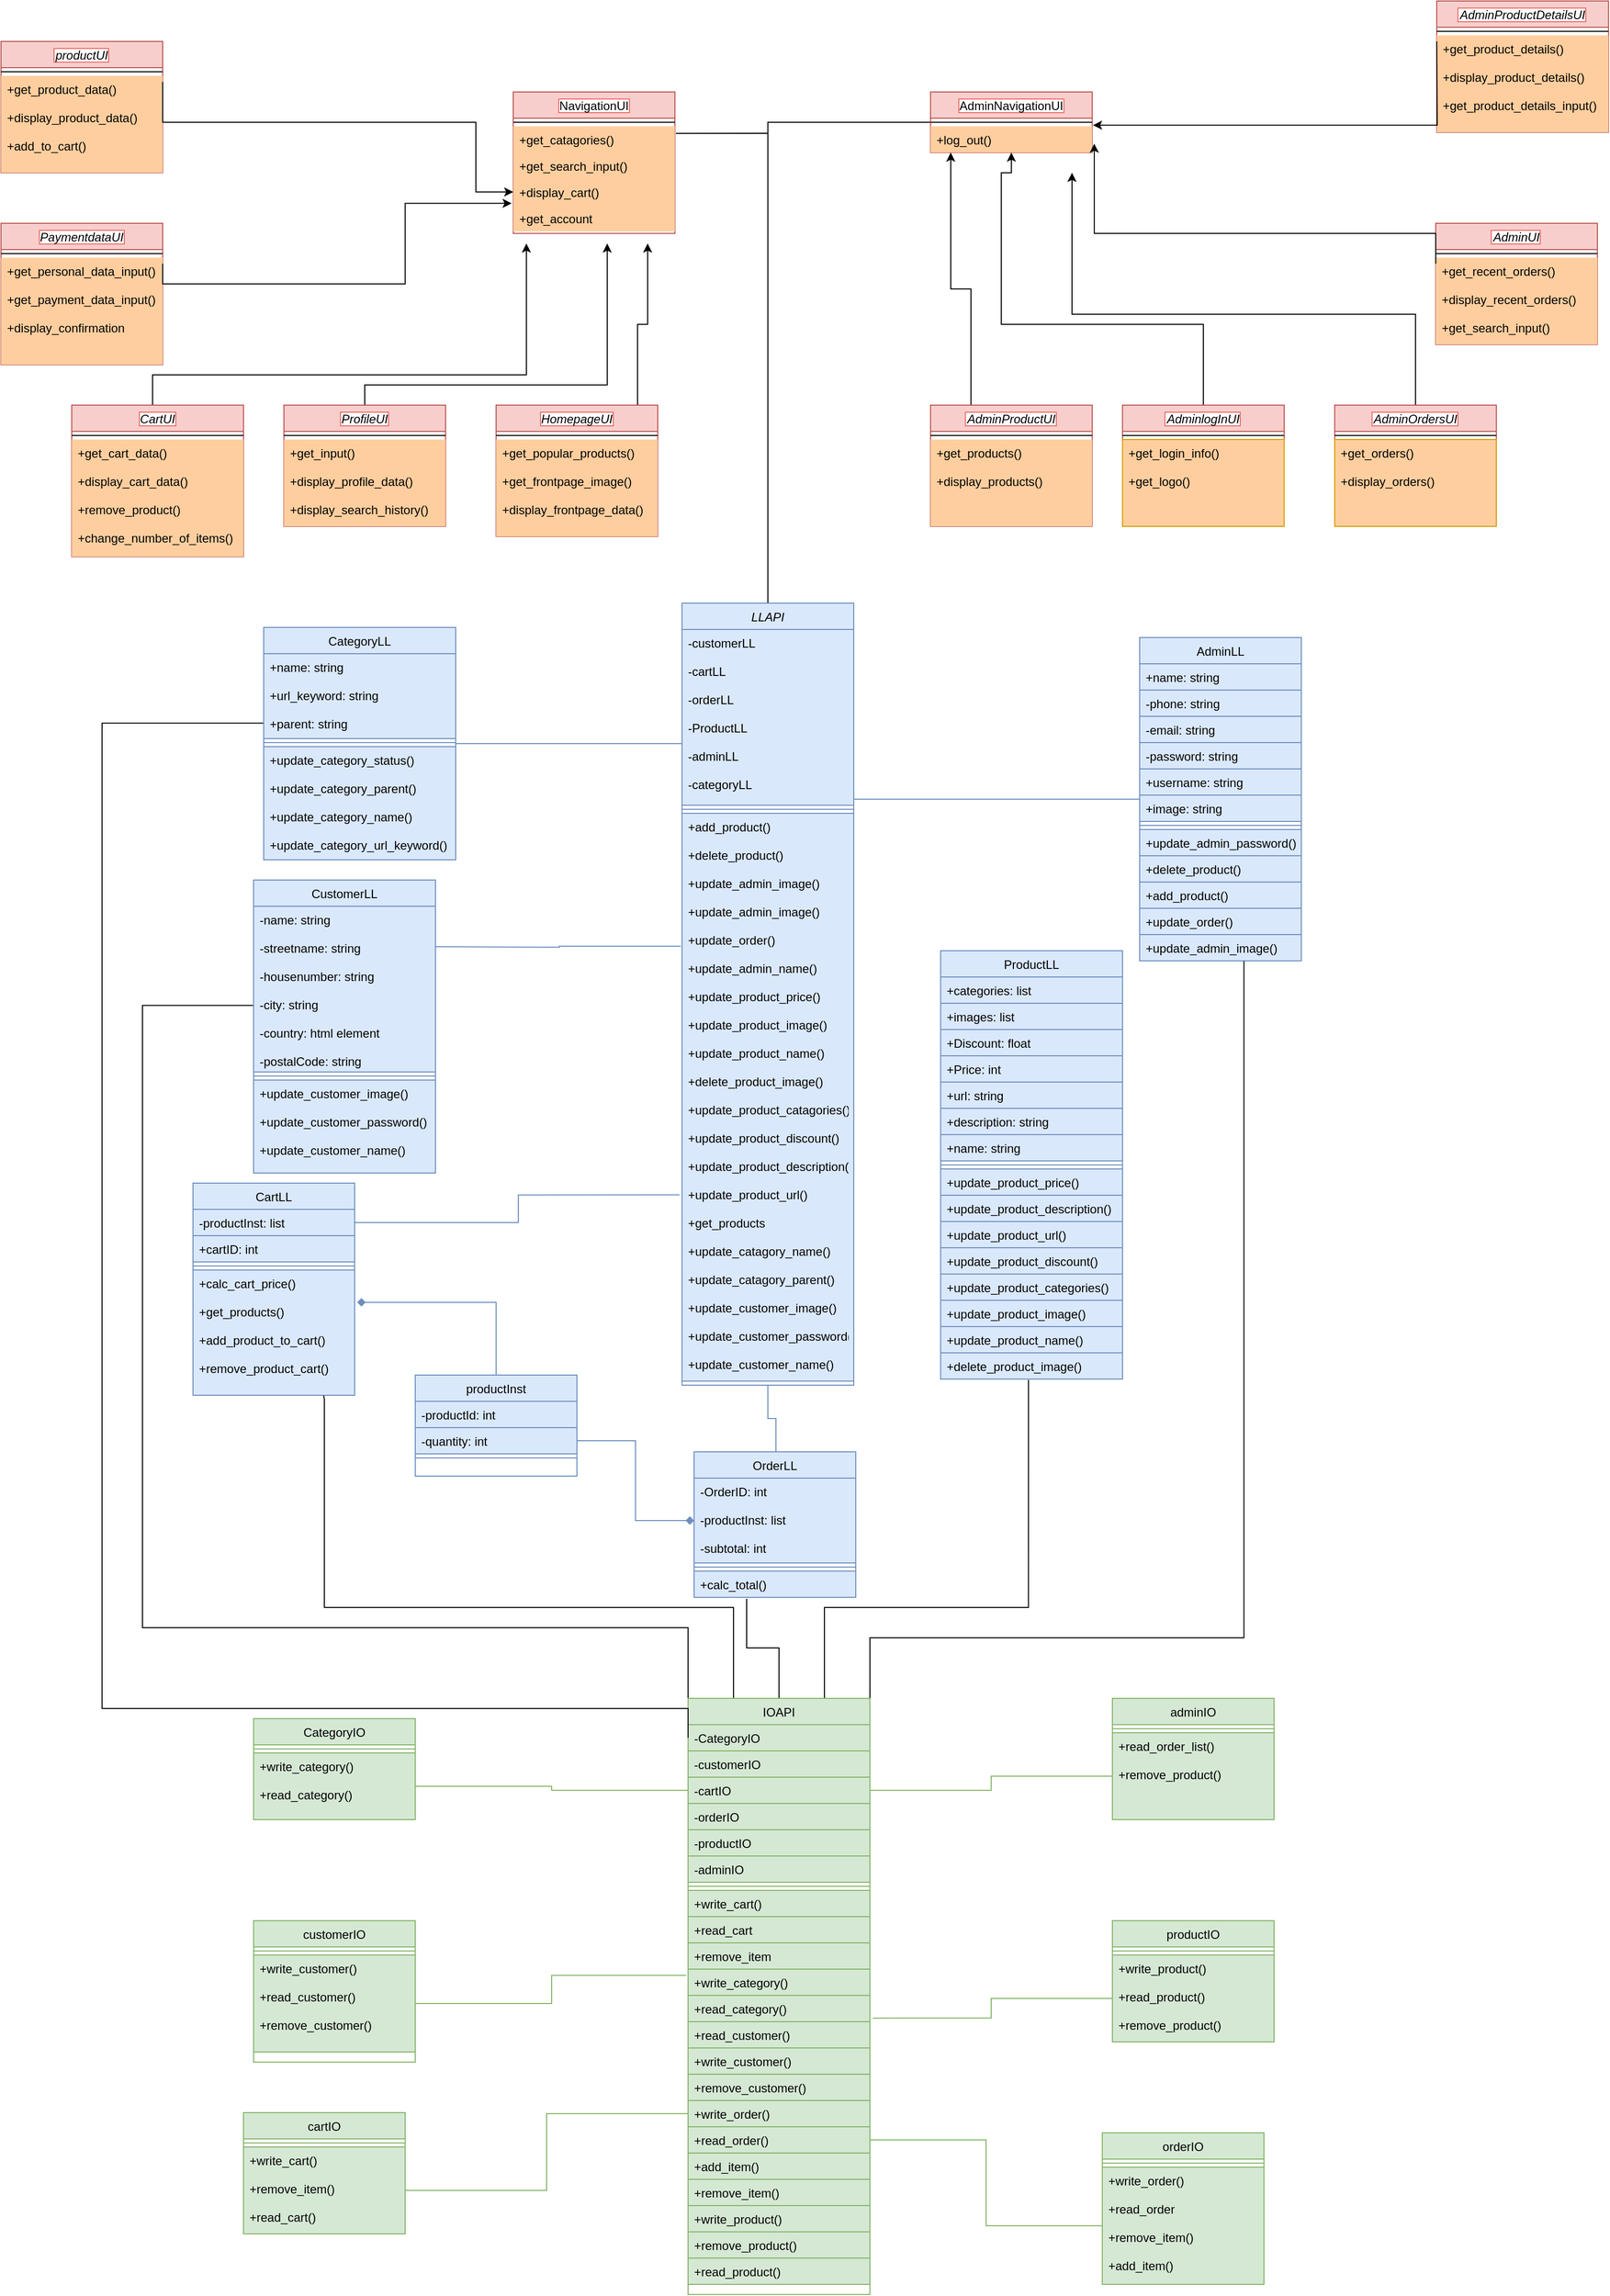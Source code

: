 <mxfile version="14.6.6" type="device"><diagram id="C5RBs43oDa-KdzZeNtuy" name="Page-1"><mxGraphModel dx="3204" dy="2632" grid="1" gridSize="10" guides="1" tooltips="1" connect="1" arrows="1" fold="1" page="1" pageScale="1" pageWidth="827" pageHeight="1169" math="0" shadow="0"><root><mxCell id="WIyWlLk6GJQsqaUBKTNV-0"/><mxCell id="WIyWlLk6GJQsqaUBKTNV-1" parent="WIyWlLk6GJQsqaUBKTNV-0"/><mxCell id="0fg8fQ0gYICQSENDx54U-128" style="edgeStyle=orthogonalEdgeStyle;rounded=0;orthogonalLoop=1;jettySize=auto;html=1;exitX=0.5;exitY=0;exitDx=0;exitDy=0;entryX=0;entryY=0.5;entryDx=0;entryDy=0;endArrow=none;endFill=0;" edge="1" parent="WIyWlLk6GJQsqaUBKTNV-1" source="zkfFHV4jXpPFQw0GAbJ--0" target="0fg8fQ0gYICQSENDx54U-31"><mxGeometry relative="1" as="geometry"><mxPoint x="577.6" y="-210.888" as="targetPoint"/></mxGeometry></mxCell><mxCell id="0fg8fQ0gYICQSENDx54U-129" style="edgeStyle=orthogonalEdgeStyle;rounded=0;orthogonalLoop=1;jettySize=auto;html=1;exitX=0.5;exitY=0;exitDx=0;exitDy=0;entryX=1.006;entryY=0.267;entryDx=0;entryDy=0;endArrow=none;endFill=0;entryPerimeter=0;" edge="1" parent="WIyWlLk6GJQsqaUBKTNV-1" source="zkfFHV4jXpPFQw0GAbJ--0" target="0fg8fQ0gYICQSENDx54U-7"><mxGeometry relative="1" as="geometry"><mxPoint x="327" y="-219" as="targetPoint"/></mxGeometry></mxCell><mxCell id="zkfFHV4jXpPFQw0GAbJ--0" value="LLAPI" style="swimlane;fontStyle=2;align=center;verticalAlign=top;childLayout=stackLayout;horizontal=1;startSize=26;horizontalStack=0;resizeParent=1;resizeLast=0;collapsible=1;marginBottom=0;rounded=0;shadow=0;strokeWidth=1;fillColor=#dae8fc;strokeColor=#6c8ebf;" parent="WIyWlLk6GJQsqaUBKTNV-1" vertex="1"><mxGeometry x="334" y="196" width="170" height="774" as="geometry"><mxRectangle x="230" y="140" width="160" height="26" as="alternateBounds"/></mxGeometry></mxCell><mxCell id="zkfFHV4jXpPFQw0GAbJ--1" value="-customerLL&#10;&#10;-cartLL&#10;&#10;-orderLL&#10;&#10;-ProductLL&#10;&#10;-adminLL&#10;&#10;-categoryLL&#10;" style="text;align=left;verticalAlign=top;spacingLeft=4;spacingRight=4;overflow=hidden;rotatable=0;points=[[0,0.5],[1,0.5]];portConstraint=eastwest;fillColor=#dae8fc;strokeColor=#6c8ebf;" parent="zkfFHV4jXpPFQw0GAbJ--0" vertex="1"><mxGeometry y="26" width="170" height="174" as="geometry"/></mxCell><mxCell id="zkfFHV4jXpPFQw0GAbJ--4" value="" style="line;html=1;strokeWidth=1;align=left;verticalAlign=middle;spacingTop=-1;spacingLeft=3;spacingRight=3;rotatable=0;labelPosition=right;points=[];portConstraint=eastwest;fillColor=#dae8fc;strokeColor=#6c8ebf;" parent="zkfFHV4jXpPFQw0GAbJ--0" vertex="1"><mxGeometry y="200" width="170" height="8" as="geometry"/></mxCell><mxCell id="zkfFHV4jXpPFQw0GAbJ--5" value="+add_product()&#10;&#10;+delete_product()&#10;&#10;+update_admin_image()&#10;&#10;+update_admin_image()&#10;&#10;+update_order()&#10;&#10;+update_admin_name()&#10;&#10;+update_product_price()&#10;&#10;+update_product_image()&#10;&#10;+update_product_name()&#10;&#10;+delete_product_image()&#10;&#10;+update_product_catagories()&#10;&#10;+update_product_discount()&#10;&#10;+update_product_description()&#10;&#10;+update_product_url()&#10;&#10;+get_products&#10;&#10;+update_catagory_name()&#10;&#10;+update_catagory_parent()&#10;&#10;+update_customer_image()&#10;&#10;+update_customer_password()&#10;&#10;+update_customer_name()&#10;&#10;+update_customer_address()&#10;" style="text;align=left;verticalAlign=top;spacingLeft=4;spacingRight=4;overflow=hidden;rotatable=0;points=[[0,0.5],[1,0.5]];portConstraint=eastwest;fillColor=#dae8fc;strokeColor=#6c8ebf;" parent="zkfFHV4jXpPFQw0GAbJ--0" vertex="1"><mxGeometry y="208" width="170" height="562" as="geometry"/></mxCell><mxCell id="zkfFHV4jXpPFQw0GAbJ--6" value="CategoryLL" style="swimlane;fontStyle=0;align=center;verticalAlign=top;childLayout=stackLayout;horizontal=1;startSize=26;horizontalStack=0;resizeParent=1;resizeLast=0;collapsible=1;marginBottom=0;rounded=0;shadow=0;strokeWidth=1;fillColor=#dae8fc;strokeColor=#6c8ebf;" parent="WIyWlLk6GJQsqaUBKTNV-1" vertex="1"><mxGeometry x="-80" y="220" width="190" height="230" as="geometry"><mxRectangle x="130" y="380" width="160" height="26" as="alternateBounds"/></mxGeometry></mxCell><mxCell id="zkfFHV4jXpPFQw0GAbJ--7" value="+name: string&#10;&#10;+url_keyword: string&#10;&#10;+parent: string&#10;&#10;&#10;" style="text;align=left;verticalAlign=top;spacingLeft=4;spacingRight=4;overflow=hidden;rotatable=0;points=[[0,0.5],[1,0.5]];portConstraint=eastwest;fillColor=#dae8fc;strokeColor=#6c8ebf;" parent="zkfFHV4jXpPFQw0GAbJ--6" vertex="1"><mxGeometry y="26" width="190" height="84" as="geometry"/></mxCell><mxCell id="zkfFHV4jXpPFQw0GAbJ--9" value="" style="line;html=1;strokeWidth=1;align=left;verticalAlign=middle;spacingTop=-1;spacingLeft=3;spacingRight=3;rotatable=0;labelPosition=right;points=[];portConstraint=eastwest;fillColor=#dae8fc;strokeColor=#6c8ebf;" parent="zkfFHV4jXpPFQw0GAbJ--6" vertex="1"><mxGeometry y="110" width="190" height="8" as="geometry"/></mxCell><mxCell id="zkfFHV4jXpPFQw0GAbJ--11" value="+update_category_status()&#10;&#10;+update_category_parent()&#10;&#10;+update_category_name()&#10;&#10;+update_category_url_keyword()" style="text;align=left;verticalAlign=top;spacingLeft=4;spacingRight=4;overflow=hidden;rotatable=0;points=[[0,0.5],[1,0.5]];portConstraint=eastwest;fillColor=#dae8fc;strokeColor=#6c8ebf;" parent="zkfFHV4jXpPFQw0GAbJ--6" vertex="1"><mxGeometry y="118" width="190" height="112" as="geometry"/></mxCell><mxCell id="zkfFHV4jXpPFQw0GAbJ--12" value="" style="endArrow=none;endSize=10;endFill=0;shadow=0;strokeWidth=1;rounded=0;edgeStyle=elbowEdgeStyle;elbow=vertical;fillColor=#dae8fc;strokeColor=#6c8ebf;" parent="WIyWlLk6GJQsqaUBKTNV-1" source="zkfFHV4jXpPFQw0GAbJ--6" target="zkfFHV4jXpPFQw0GAbJ--0" edge="1"><mxGeometry width="160" relative="1" as="geometry"><mxPoint x="200" y="203" as="sourcePoint"/><mxPoint x="200" y="203" as="targetPoint"/></mxGeometry></mxCell><mxCell id="zkfFHV4jXpPFQw0GAbJ--16" value="" style="endArrow=none;endSize=10;endFill=0;shadow=0;strokeWidth=1;rounded=0;edgeStyle=elbowEdgeStyle;elbow=vertical;fillColor=#dae8fc;strokeColor=#6c8ebf;" parent="WIyWlLk6GJQsqaUBKTNV-1" target="zkfFHV4jXpPFQw0GAbJ--0" edge="1"><mxGeometry width="160" relative="1" as="geometry"><mxPoint x="427" y="1036.0" as="sourcePoint"/><mxPoint x="310" y="271" as="targetPoint"/></mxGeometry></mxCell><mxCell id="zkfFHV4jXpPFQw0GAbJ--17" value="AdminLL" style="swimlane;fontStyle=0;align=center;verticalAlign=top;childLayout=stackLayout;horizontal=1;startSize=26;horizontalStack=0;resizeParent=1;resizeLast=0;collapsible=1;marginBottom=0;rounded=0;shadow=0;strokeWidth=1;fillColor=#dae8fc;strokeColor=#6c8ebf;" parent="WIyWlLk6GJQsqaUBKTNV-1" vertex="1"><mxGeometry x="787" y="230" width="160" height="320" as="geometry"><mxRectangle x="550" y="140" width="160" height="26" as="alternateBounds"/></mxGeometry></mxCell><mxCell id="zkfFHV4jXpPFQw0GAbJ--18" value="+name: string" style="text;align=left;verticalAlign=top;spacingLeft=4;spacingRight=4;overflow=hidden;rotatable=0;points=[[0,0.5],[1,0.5]];portConstraint=eastwest;fillColor=#dae8fc;strokeColor=#6c8ebf;" parent="zkfFHV4jXpPFQw0GAbJ--17" vertex="1"><mxGeometry y="26" width="160" height="26" as="geometry"/></mxCell><mxCell id="zkfFHV4jXpPFQw0GAbJ--19" value="-phone: string" style="text;align=left;verticalAlign=top;spacingLeft=4;spacingRight=4;overflow=hidden;rotatable=0;points=[[0,0.5],[1,0.5]];portConstraint=eastwest;rounded=0;shadow=0;html=0;fillColor=#dae8fc;strokeColor=#6c8ebf;" parent="zkfFHV4jXpPFQw0GAbJ--17" vertex="1"><mxGeometry y="52" width="160" height="26" as="geometry"/></mxCell><mxCell id="zkfFHV4jXpPFQw0GAbJ--20" value="-email: string" style="text;align=left;verticalAlign=top;spacingLeft=4;spacingRight=4;overflow=hidden;rotatable=0;points=[[0,0.5],[1,0.5]];portConstraint=eastwest;rounded=0;shadow=0;html=0;fillColor=#dae8fc;strokeColor=#6c8ebf;" parent="zkfFHV4jXpPFQw0GAbJ--17" vertex="1"><mxGeometry y="78" width="160" height="26" as="geometry"/></mxCell><mxCell id="zkfFHV4jXpPFQw0GAbJ--21" value="-password: string" style="text;align=left;verticalAlign=top;spacingLeft=4;spacingRight=4;overflow=hidden;rotatable=0;points=[[0,0.5],[1,0.5]];portConstraint=eastwest;rounded=0;shadow=0;html=0;fillColor=#dae8fc;strokeColor=#6c8ebf;" parent="zkfFHV4jXpPFQw0GAbJ--17" vertex="1"><mxGeometry y="104" width="160" height="26" as="geometry"/></mxCell><mxCell id="zkfFHV4jXpPFQw0GAbJ--22" value="+username: string" style="text;align=left;verticalAlign=top;spacingLeft=4;spacingRight=4;overflow=hidden;rotatable=0;points=[[0,0.5],[1,0.5]];portConstraint=eastwest;rounded=0;shadow=0;html=0;fillColor=#dae8fc;strokeColor=#6c8ebf;" parent="zkfFHV4jXpPFQw0GAbJ--17" vertex="1"><mxGeometry y="130" width="160" height="26" as="geometry"/></mxCell><mxCell id="0fg8fQ0gYICQSENDx54U-178" value="+image: string" style="text;align=left;verticalAlign=top;spacingLeft=4;spacingRight=4;overflow=hidden;rotatable=0;points=[[0,0.5],[1,0.5]];portConstraint=eastwest;rounded=0;shadow=0;html=0;fillColor=#dae8fc;strokeColor=#6c8ebf;" vertex="1" parent="zkfFHV4jXpPFQw0GAbJ--17"><mxGeometry y="156" width="160" height="26" as="geometry"/></mxCell><mxCell id="zkfFHV4jXpPFQw0GAbJ--23" value="" style="line;html=1;strokeWidth=1;align=left;verticalAlign=middle;spacingTop=-1;spacingLeft=3;spacingRight=3;rotatable=0;labelPosition=right;points=[];portConstraint=eastwest;fillColor=#dae8fc;strokeColor=#6c8ebf;" parent="zkfFHV4jXpPFQw0GAbJ--17" vertex="1"><mxGeometry y="182" width="160" height="8" as="geometry"/></mxCell><mxCell id="zkfFHV4jXpPFQw0GAbJ--24" value="+update_admin_password()" style="text;align=left;verticalAlign=top;spacingLeft=4;spacingRight=4;overflow=hidden;rotatable=0;points=[[0,0.5],[1,0.5]];portConstraint=eastwest;fillColor=#dae8fc;strokeColor=#6c8ebf;" parent="zkfFHV4jXpPFQw0GAbJ--17" vertex="1"><mxGeometry y="190" width="160" height="26" as="geometry"/></mxCell><mxCell id="zkfFHV4jXpPFQw0GAbJ--25" value="+delete_product()" style="text;align=left;verticalAlign=top;spacingLeft=4;spacingRight=4;overflow=hidden;rotatable=0;points=[[0,0.5],[1,0.5]];portConstraint=eastwest;fillColor=#dae8fc;strokeColor=#6c8ebf;" parent="zkfFHV4jXpPFQw0GAbJ--17" vertex="1"><mxGeometry y="216" width="160" height="26" as="geometry"/></mxCell><mxCell id="0fg8fQ0gYICQSENDx54U-179" value="+add_product()" style="text;align=left;verticalAlign=top;spacingLeft=4;spacingRight=4;overflow=hidden;rotatable=0;points=[[0,0.5],[1,0.5]];portConstraint=eastwest;fillColor=#dae8fc;strokeColor=#6c8ebf;" vertex="1" parent="zkfFHV4jXpPFQw0GAbJ--17"><mxGeometry y="242" width="160" height="26" as="geometry"/></mxCell><mxCell id="0fg8fQ0gYICQSENDx54U-180" value="+update_order()" style="text;align=left;verticalAlign=top;spacingLeft=4;spacingRight=4;overflow=hidden;rotatable=0;points=[[0,0.5],[1,0.5]];portConstraint=eastwest;fillColor=#dae8fc;strokeColor=#6c8ebf;" vertex="1" parent="zkfFHV4jXpPFQw0GAbJ--17"><mxGeometry y="268" width="160" height="26" as="geometry"/></mxCell><mxCell id="0fg8fQ0gYICQSENDx54U-181" value="+update_admin_image()" style="text;align=left;verticalAlign=top;spacingLeft=4;spacingRight=4;overflow=hidden;rotatable=0;points=[[0,0.5],[1,0.5]];portConstraint=eastwest;fillColor=#dae8fc;strokeColor=#6c8ebf;" vertex="1" parent="zkfFHV4jXpPFQw0GAbJ--17"><mxGeometry y="294" width="160" height="26" as="geometry"/></mxCell><mxCell id="zkfFHV4jXpPFQw0GAbJ--26" value="" style="endArrow=none;shadow=0;strokeWidth=1;rounded=0;endFill=0;edgeStyle=elbowEdgeStyle;elbow=vertical;fillColor=#dae8fc;strokeColor=#6c8ebf;" parent="WIyWlLk6GJQsqaUBKTNV-1" source="zkfFHV4jXpPFQw0GAbJ--0" target="zkfFHV4jXpPFQw0GAbJ--17" edge="1"><mxGeometry x="0.5" y="41" relative="1" as="geometry"><mxPoint x="380" y="192" as="sourcePoint"/><mxPoint x="540" y="192" as="targetPoint"/><mxPoint x="-40" y="32" as="offset"/></mxGeometry></mxCell><mxCell id="0fg8fQ0gYICQSENDx54U-0" value="NavigationUI" style="swimlane;fontStyle=0;align=center;verticalAlign=top;childLayout=stackLayout;horizontal=1;startSize=26;horizontalStack=0;resizeParent=1;resizeLast=0;collapsible=1;marginBottom=0;rounded=0;shadow=0;strokeWidth=1;labelBackgroundColor=#FFFFFF;labelBorderColor=#EA6B66;fillColor=#f8cecc;strokeColor=#b85450;" vertex="1" parent="WIyWlLk6GJQsqaUBKTNV-1"><mxGeometry x="167" y="-310" width="160" height="140" as="geometry"><mxRectangle x="550" y="140" width="160" height="26" as="alternateBounds"/></mxGeometry></mxCell><mxCell id="0fg8fQ0gYICQSENDx54U-6" value="" style="line;html=1;strokeWidth=1;align=left;verticalAlign=middle;spacingTop=-1;spacingLeft=3;spacingRight=3;rotatable=0;labelPosition=right;points=[];portConstraint=eastwest;labelBackgroundColor=#FFFFFF;labelBorderColor=#EA6B66;" vertex="1" parent="0fg8fQ0gYICQSENDx54U-0"><mxGeometry y="26" width="160" height="8" as="geometry"/></mxCell><mxCell id="0fg8fQ0gYICQSENDx54U-7" value="+get_catagories()" style="text;align=left;verticalAlign=top;spacingLeft=4;spacingRight=4;overflow=hidden;rotatable=0;points=[[0,0.5],[1,0.5]];portConstraint=eastwest;labelBackgroundColor=#FFCE9F;labelBorderColor=#FFCE9F;fillColor=#FFCE9F;" vertex="1" parent="0fg8fQ0gYICQSENDx54U-0"><mxGeometry y="34" width="160" height="26" as="geometry"/></mxCell><mxCell id="0fg8fQ0gYICQSENDx54U-8" value="+get_search_input()" style="text;align=left;verticalAlign=top;spacingLeft=4;spacingRight=4;overflow=hidden;rotatable=0;points=[[0,0.5],[1,0.5]];portConstraint=eastwest;labelBackgroundColor=#FFCE9F;labelBorderColor=#FFCE9F;fillColor=#FFCE9F;" vertex="1" parent="0fg8fQ0gYICQSENDx54U-0"><mxGeometry y="60" width="160" height="26" as="geometry"/></mxCell><mxCell id="0fg8fQ0gYICQSENDx54U-131" value="+display_cart()" style="text;align=left;verticalAlign=top;spacingLeft=4;spacingRight=4;overflow=hidden;rotatable=0;points=[[0,0.5],[1,0.5]];portConstraint=eastwest;labelBackgroundColor=#FFCE9F;labelBorderColor=#FFCE9F;fillColor=#FFCE9F;" vertex="1" parent="0fg8fQ0gYICQSENDx54U-0"><mxGeometry y="86" width="160" height="26" as="geometry"/></mxCell><mxCell id="0fg8fQ0gYICQSENDx54U-132" value="+get_account" style="text;align=left;verticalAlign=top;spacingLeft=4;spacingRight=4;overflow=hidden;rotatable=0;points=[[0,0.5],[1,0.5]];portConstraint=eastwest;labelBackgroundColor=#FFCE9F;labelBorderColor=#FFCE9F;fillColor=#FFCE9F;" vertex="1" parent="0fg8fQ0gYICQSENDx54U-0"><mxGeometry y="112" width="160" height="26" as="geometry"/></mxCell><mxCell id="0fg8fQ0gYICQSENDx54U-31" value="AdminNavigationUI" style="swimlane;fontStyle=0;align=center;verticalAlign=top;childLayout=stackLayout;horizontal=1;startSize=26;horizontalStack=0;resizeParent=1;resizeLast=0;collapsible=1;marginBottom=0;rounded=0;shadow=0;strokeWidth=1;labelBackgroundColor=#FFFFFF;labelBorderColor=#EA6B66;fillColor=#f8cecc;strokeColor=#b85450;" vertex="1" parent="WIyWlLk6GJQsqaUBKTNV-1"><mxGeometry x="580" y="-310" width="160" height="60" as="geometry"><mxRectangle x="550" y="140" width="160" height="26" as="alternateBounds"/></mxGeometry></mxCell><mxCell id="0fg8fQ0gYICQSENDx54U-37" value="" style="line;html=1;strokeWidth=1;align=left;verticalAlign=middle;spacingTop=-1;spacingLeft=3;spacingRight=3;rotatable=0;labelPosition=right;points=[];portConstraint=eastwest;labelBackgroundColor=#FFFFFF;labelBorderColor=#EA6B66;" vertex="1" parent="0fg8fQ0gYICQSENDx54U-31"><mxGeometry y="26" width="160" height="8" as="geometry"/></mxCell><mxCell id="0fg8fQ0gYICQSENDx54U-38" value="+log_out()" style="text;align=left;verticalAlign=top;spacingLeft=4;spacingRight=4;overflow=hidden;rotatable=0;points=[[0,0.5],[1,0.5]];portConstraint=eastwest;labelBackgroundColor=#FFCE9F;labelBorderColor=#FFCE9F;fillColor=#FFCE9F;" vertex="1" parent="0fg8fQ0gYICQSENDx54U-31"><mxGeometry y="34" width="160" height="26" as="geometry"/></mxCell><mxCell id="0fg8fQ0gYICQSENDx54U-136" style="edgeStyle=orthogonalEdgeStyle;rounded=0;orthogonalLoop=1;jettySize=auto;html=1;exitX=0.5;exitY=0;exitDx=0;exitDy=0;endArrow=classic;endFill=1;labelBackgroundColor=#FFFFFF;labelBorderColor=#EA6B66;" edge="1" parent="WIyWlLk6GJQsqaUBKTNV-1" source="0fg8fQ0gYICQSENDx54U-41"><mxGeometry relative="1" as="geometry"><mxPoint x="260" y="-160" as="targetPoint"/><Array as="points"><mxPoint x="20" y="-20"/><mxPoint x="260" y="-20"/></Array></mxGeometry></mxCell><mxCell id="0fg8fQ0gYICQSENDx54U-41" value="ProfileUI" style="swimlane;fontStyle=2;align=center;verticalAlign=top;childLayout=stackLayout;horizontal=1;startSize=26;horizontalStack=0;resizeParent=1;resizeLast=0;collapsible=1;marginBottom=0;rounded=0;shadow=0;strokeWidth=1;labelBackgroundColor=#FFFFFF;labelBorderColor=#EA6B66;fillColor=#f8cecc;strokeColor=#b85450;" vertex="1" parent="WIyWlLk6GJQsqaUBKTNV-1"><mxGeometry x="-60" width="160" height="120" as="geometry"><mxRectangle x="230" y="140" width="160" height="26" as="alternateBounds"/></mxGeometry></mxCell><mxCell id="0fg8fQ0gYICQSENDx54U-45" value="" style="line;html=1;strokeWidth=1;align=left;verticalAlign=middle;spacingTop=-1;spacingLeft=3;spacingRight=3;rotatable=0;labelPosition=right;points=[];portConstraint=eastwest;labelBackgroundColor=#FFFFFF;labelBorderColor=#EA6B66;" vertex="1" parent="0fg8fQ0gYICQSENDx54U-41"><mxGeometry y="26" width="160" height="8" as="geometry"/></mxCell><mxCell id="0fg8fQ0gYICQSENDx54U-46" value="+get_input()&#10;&#10;+display_profile_data()&#10;&#10;+display_search_history()" style="text;align=left;verticalAlign=top;spacingLeft=4;spacingRight=4;overflow=hidden;rotatable=0;points=[[0,0.5],[1,0.5]];portConstraint=eastwest;labelBackgroundColor=#FFCE9F;labelBorderColor=#FFCE9F;fillColor=#FFCE9F;" vertex="1" parent="0fg8fQ0gYICQSENDx54U-41"><mxGeometry y="34" width="160" height="86" as="geometry"/></mxCell><mxCell id="0fg8fQ0gYICQSENDx54U-135" style="edgeStyle=orthogonalEdgeStyle;rounded=0;orthogonalLoop=1;jettySize=auto;html=1;endArrow=classic;endFill=1;labelBackgroundColor=#FFFFFF;labelBorderColor=#EA6B66;" edge="1" parent="WIyWlLk6GJQsqaUBKTNV-1" source="0fg8fQ0gYICQSENDx54U-48"><mxGeometry relative="1" as="geometry"><mxPoint x="180" y="-160" as="targetPoint"/><Array as="points"><mxPoint x="-190" y="-30"/><mxPoint x="180" y="-30"/></Array></mxGeometry></mxCell><mxCell id="0fg8fQ0gYICQSENDx54U-48" value="CartUI" style="swimlane;fontStyle=2;align=center;verticalAlign=top;childLayout=stackLayout;horizontal=1;startSize=26;horizontalStack=0;resizeParent=1;resizeLast=0;collapsible=1;marginBottom=0;rounded=0;shadow=0;strokeWidth=1;labelBackgroundColor=#FFFFFF;labelBorderColor=#EA6B66;strokeColor=#b85450;fillColor=#f8cecc;" vertex="1" parent="WIyWlLk6GJQsqaUBKTNV-1"><mxGeometry x="-270" width="170" height="150" as="geometry"><mxRectangle x="230" y="140" width="160" height="26" as="alternateBounds"/></mxGeometry></mxCell><mxCell id="0fg8fQ0gYICQSENDx54U-52" value="" style="line;html=1;strokeWidth=1;align=left;verticalAlign=middle;spacingTop=-1;spacingLeft=3;spacingRight=3;rotatable=0;labelPosition=right;points=[];portConstraint=eastwest;labelBackgroundColor=#FFFFFF;labelBorderColor=#EA6B66;" vertex="1" parent="0fg8fQ0gYICQSENDx54U-48"><mxGeometry y="26" width="170" height="8" as="geometry"/></mxCell><mxCell id="0fg8fQ0gYICQSENDx54U-53" value="+get_cart_data()&#10;&#10;+display_cart_data()&#10;&#10;+remove_product()&#10;&#10;+change_number_of_items()" style="text;align=left;verticalAlign=top;spacingLeft=4;spacingRight=4;overflow=hidden;rotatable=0;points=[[0,0.5],[1,0.5]];portConstraint=eastwest;labelBackgroundColor=#FFCE9F;labelBorderColor=#FFCE9F;fillColor=#FFCE9F;" vertex="1" parent="0fg8fQ0gYICQSENDx54U-48"><mxGeometry y="34" width="170" height="116" as="geometry"/></mxCell><mxCell id="0fg8fQ0gYICQSENDx54U-77" value="productUI" style="swimlane;fontStyle=2;align=center;verticalAlign=top;childLayout=stackLayout;horizontal=1;startSize=26;horizontalStack=0;resizeParent=1;resizeLast=0;collapsible=1;marginBottom=0;rounded=0;shadow=0;strokeWidth=1;labelBackgroundColor=#FFFFFF;labelBorderColor=#EA6B66;fillColor=#f8cecc;strokeColor=#b85450;" vertex="1" parent="WIyWlLk6GJQsqaUBKTNV-1"><mxGeometry x="-340" y="-360" width="160" height="130" as="geometry"><mxRectangle x="230" y="140" width="160" height="26" as="alternateBounds"/></mxGeometry></mxCell><mxCell id="0fg8fQ0gYICQSENDx54U-81" value="" style="line;html=1;strokeWidth=1;align=left;verticalAlign=middle;spacingTop=-1;spacingLeft=3;spacingRight=3;rotatable=0;labelPosition=right;points=[];portConstraint=eastwest;labelBackgroundColor=#FFFFFF;labelBorderColor=#EA6B66;" vertex="1" parent="0fg8fQ0gYICQSENDx54U-77"><mxGeometry y="26" width="160" height="8" as="geometry"/></mxCell><mxCell id="0fg8fQ0gYICQSENDx54U-82" value="+get_product_data()&#10;&#10;+display_product_data()&#10;&#10;+add_to_cart()" style="text;align=left;verticalAlign=top;spacingLeft=4;spacingRight=4;overflow=hidden;rotatable=0;points=[[0,0.5],[1,0.5]];portConstraint=eastwest;labelBackgroundColor=#FFCE9F;labelBorderColor=#FFCE9F;fillColor=#FFCE9F;" vertex="1" parent="0fg8fQ0gYICQSENDx54U-77"><mxGeometry y="34" width="160" height="96" as="geometry"/></mxCell><mxCell id="0fg8fQ0gYICQSENDx54U-137" style="edgeStyle=orthogonalEdgeStyle;rounded=0;orthogonalLoop=1;jettySize=auto;html=1;endArrow=classic;endFill=1;labelBackgroundColor=#FFFFFF;labelBorderColor=#EA6B66;" edge="1" parent="WIyWlLk6GJQsqaUBKTNV-1" source="0fg8fQ0gYICQSENDx54U-84"><mxGeometry relative="1" as="geometry"><mxPoint x="300" y="-160" as="targetPoint"/><Array as="points"><mxPoint x="290" y="-80"/><mxPoint x="300" y="-80"/></Array></mxGeometry></mxCell><mxCell id="0fg8fQ0gYICQSENDx54U-84" value="HomepageUI" style="swimlane;fontStyle=2;align=center;verticalAlign=top;childLayout=stackLayout;horizontal=1;startSize=26;horizontalStack=0;resizeParent=1;resizeLast=0;collapsible=1;marginBottom=0;rounded=0;shadow=0;strokeWidth=1;labelBackgroundColor=#FFFFFF;labelBorderColor=#EA6B66;fillColor=#f8cecc;strokeColor=#b85450;" vertex="1" parent="WIyWlLk6GJQsqaUBKTNV-1"><mxGeometry x="150" width="160" height="130" as="geometry"><mxRectangle x="230" y="140" width="160" height="26" as="alternateBounds"/></mxGeometry></mxCell><mxCell id="0fg8fQ0gYICQSENDx54U-88" value="" style="line;html=1;strokeWidth=1;align=left;verticalAlign=middle;spacingTop=-1;spacingLeft=3;spacingRight=3;rotatable=0;labelPosition=right;points=[];portConstraint=eastwest;labelBackgroundColor=#FFFFFF;labelBorderColor=#EA6B66;" vertex="1" parent="0fg8fQ0gYICQSENDx54U-84"><mxGeometry y="26" width="160" height="8" as="geometry"/></mxCell><mxCell id="0fg8fQ0gYICQSENDx54U-89" value="+get_popular_products()&#10;&#10;+get_frontpage_image()&#10;&#10;+display_frontpage_data()&#10;" style="text;align=left;verticalAlign=top;spacingLeft=4;spacingRight=4;overflow=hidden;rotatable=0;points=[[0,0.5],[1,0.5]];portConstraint=eastwest;labelBackgroundColor=#FFCE9F;labelBorderColor=#FFCE9F;fillColor=#FFCE9F;" vertex="1" parent="0fg8fQ0gYICQSENDx54U-84"><mxGeometry y="34" width="160" height="96" as="geometry"/></mxCell><mxCell id="0fg8fQ0gYICQSENDx54U-142" style="edgeStyle=orthogonalEdgeStyle;rounded=0;orthogonalLoop=1;jettySize=auto;html=1;endArrow=classic;endFill=1;labelBackgroundColor=#FFFFFF;labelBorderColor=#EA6B66;entryX=0.125;entryY=1;entryDx=0;entryDy=0;entryPerimeter=0;" edge="1" parent="WIyWlLk6GJQsqaUBKTNV-1" source="0fg8fQ0gYICQSENDx54U-90" target="0fg8fQ0gYICQSENDx54U-38"><mxGeometry relative="1" as="geometry"><mxPoint x="600" y="-230" as="targetPoint"/><Array as="points"><mxPoint x="620" y="-115"/><mxPoint x="600" y="-115"/></Array></mxGeometry></mxCell><mxCell id="0fg8fQ0gYICQSENDx54U-90" value="AdminProductUI" style="swimlane;fontStyle=2;align=center;verticalAlign=top;childLayout=stackLayout;horizontal=1;startSize=26;horizontalStack=0;resizeParent=1;resizeLast=0;collapsible=1;marginBottom=0;rounded=0;shadow=0;strokeWidth=1;labelBackgroundColor=#FFFFFF;labelBorderColor=#EA6B66;fillColor=#f8cecc;strokeColor=#b85450;" vertex="1" parent="WIyWlLk6GJQsqaUBKTNV-1"><mxGeometry x="580" width="160" height="120" as="geometry"><mxRectangle x="230" y="140" width="160" height="26" as="alternateBounds"/></mxGeometry></mxCell><mxCell id="0fg8fQ0gYICQSENDx54U-94" value="" style="line;html=1;strokeWidth=1;align=left;verticalAlign=middle;spacingTop=-1;spacingLeft=3;spacingRight=3;rotatable=0;labelPosition=right;points=[];portConstraint=eastwest;labelBackgroundColor=#FFFFFF;labelBorderColor=#EA6B66;" vertex="1" parent="0fg8fQ0gYICQSENDx54U-90"><mxGeometry y="26" width="160" height="8" as="geometry"/></mxCell><mxCell id="0fg8fQ0gYICQSENDx54U-95" value="+get_products()&#10;&#10;+display_products()" style="text;align=left;verticalAlign=top;spacingLeft=4;spacingRight=4;overflow=hidden;rotatable=0;points=[[0,0.5],[1,0.5]];portConstraint=eastwest;labelBackgroundColor=#FFCE9F;labelBorderColor=#FFCE9F;fillColor=#FFCE9F;" vertex="1" parent="0fg8fQ0gYICQSENDx54U-90"><mxGeometry y="34" width="160" height="86" as="geometry"/></mxCell><mxCell id="0fg8fQ0gYICQSENDx54U-141" style="edgeStyle=orthogonalEdgeStyle;rounded=0;orthogonalLoop=1;jettySize=auto;html=1;exitX=0.5;exitY=0;exitDx=0;exitDy=0;endArrow=classic;endFill=1;labelBackgroundColor=#FFFFFF;labelBorderColor=#EA6B66;" edge="1" parent="WIyWlLk6GJQsqaUBKTNV-1" source="0fg8fQ0gYICQSENDx54U-96" target="0fg8fQ0gYICQSENDx54U-38"><mxGeometry relative="1" as="geometry"><mxPoint x="650" y="-230" as="targetPoint"/><Array as="points"><mxPoint x="850" y="-80"/><mxPoint x="650" y="-80"/><mxPoint x="650" y="-230"/><mxPoint x="660" y="-230"/></Array></mxGeometry></mxCell><mxCell id="0fg8fQ0gYICQSENDx54U-96" value="AdminlogInUI" style="swimlane;fontStyle=2;align=center;verticalAlign=top;childLayout=stackLayout;horizontal=1;startSize=26;horizontalStack=0;resizeParent=1;resizeLast=0;collapsible=1;marginBottom=0;rounded=0;shadow=0;strokeWidth=1;labelBackgroundColor=#FFFFFF;labelBorderColor=#EA6B66;fillColor=#f8cecc;strokeColor=#b85450;" vertex="1" parent="WIyWlLk6GJQsqaUBKTNV-1"><mxGeometry x="770" width="160" height="120" as="geometry"><mxRectangle x="230" y="140" width="160" height="26" as="alternateBounds"/></mxGeometry></mxCell><mxCell id="0fg8fQ0gYICQSENDx54U-100" value="" style="line;html=1;strokeWidth=1;align=left;verticalAlign=middle;spacingTop=-1;spacingLeft=3;spacingRight=3;rotatable=0;labelPosition=right;points=[];portConstraint=eastwest;labelBackgroundColor=#FFFFFF;labelBorderColor=#EA6B66;" vertex="1" parent="0fg8fQ0gYICQSENDx54U-96"><mxGeometry y="26" width="160" height="8" as="geometry"/></mxCell><mxCell id="0fg8fQ0gYICQSENDx54U-101" value="+get_login_info()&#10;&#10;+get_logo()" style="text;align=left;verticalAlign=top;spacingLeft=4;spacingRight=4;overflow=hidden;rotatable=0;points=[[0,0.5],[1,0.5]];portConstraint=eastwest;labelBackgroundColor=#FFCE9F;labelBorderColor=#FFCE9F;strokeColor=#d79b00;fillColor=#FFCE9F;" vertex="1" parent="0fg8fQ0gYICQSENDx54U-96"><mxGeometry y="34" width="160" height="86" as="geometry"/></mxCell><mxCell id="0fg8fQ0gYICQSENDx54U-140" style="edgeStyle=orthogonalEdgeStyle;rounded=0;orthogonalLoop=1;jettySize=auto;html=1;endArrow=classic;endFill=1;labelBackgroundColor=#FFFFFF;labelBorderColor=#EA6B66;" edge="1" parent="WIyWlLk6GJQsqaUBKTNV-1" source="0fg8fQ0gYICQSENDx54U-102"><mxGeometry relative="1" as="geometry"><mxPoint x="720" y="-230" as="targetPoint"/><Array as="points"><mxPoint x="1060" y="-90"/><mxPoint x="720" y="-90"/></Array></mxGeometry></mxCell><mxCell id="0fg8fQ0gYICQSENDx54U-102" value="AdminOrdersUI" style="swimlane;fontStyle=2;align=center;verticalAlign=top;childLayout=stackLayout;horizontal=1;startSize=26;horizontalStack=0;resizeParent=1;resizeLast=0;collapsible=1;marginBottom=0;rounded=0;shadow=0;strokeWidth=1;labelBackgroundColor=#FFFFFF;labelBorderColor=#EA6B66;fillColor=#f8cecc;strokeColor=#b85450;" vertex="1" parent="WIyWlLk6GJQsqaUBKTNV-1"><mxGeometry x="980" width="160" height="120" as="geometry"><mxRectangle x="230" y="140" width="160" height="26" as="alternateBounds"/></mxGeometry></mxCell><mxCell id="0fg8fQ0gYICQSENDx54U-106" value="" style="line;html=1;strokeWidth=1;align=left;verticalAlign=middle;spacingTop=-1;spacingLeft=3;spacingRight=3;rotatable=0;labelPosition=right;points=[];portConstraint=eastwest;labelBackgroundColor=#FFFFFF;labelBorderColor=#EA6B66;" vertex="1" parent="0fg8fQ0gYICQSENDx54U-102"><mxGeometry y="26" width="160" height="8" as="geometry"/></mxCell><mxCell id="0fg8fQ0gYICQSENDx54U-107" value="+get_orders()&#10;&#10;+display_orders()" style="text;align=left;verticalAlign=top;spacingLeft=4;spacingRight=4;overflow=hidden;rotatable=0;points=[[0,0.5],[1,0.5]];portConstraint=eastwest;labelBackgroundColor=#FFCE9F;labelBorderColor=#FFCE9F;strokeColor=#d79b00;fillColor=#FFCE9F;" vertex="1" parent="0fg8fQ0gYICQSENDx54U-102"><mxGeometry y="34" width="160" height="86" as="geometry"/></mxCell><mxCell id="0fg8fQ0gYICQSENDx54U-108" value="AdminUI" style="swimlane;fontStyle=2;align=center;verticalAlign=top;childLayout=stackLayout;horizontal=1;startSize=26;horizontalStack=0;resizeParent=1;resizeLast=0;collapsible=1;marginBottom=0;rounded=0;shadow=0;strokeWidth=1;labelBackgroundColor=#FFFFFF;labelBorderColor=#EA6B66;fillColor=#f8cecc;strokeColor=#b85450;" vertex="1" parent="WIyWlLk6GJQsqaUBKTNV-1"><mxGeometry x="1080" y="-180" width="160" height="120" as="geometry"><mxRectangle x="230" y="140" width="160" height="26" as="alternateBounds"/></mxGeometry></mxCell><mxCell id="0fg8fQ0gYICQSENDx54U-112" value="" style="line;html=1;strokeWidth=1;align=left;verticalAlign=middle;spacingTop=-1;spacingLeft=3;spacingRight=3;rotatable=0;labelPosition=right;points=[];portConstraint=eastwest;labelBackgroundColor=#FFFFFF;labelBorderColor=#EA6B66;" vertex="1" parent="0fg8fQ0gYICQSENDx54U-108"><mxGeometry y="26" width="160" height="8" as="geometry"/></mxCell><mxCell id="0fg8fQ0gYICQSENDx54U-113" value="+get_recent_orders()&#10;&#10;+display_recent_orders()&#10;&#10;+get_search_input()" style="text;align=left;verticalAlign=top;spacingLeft=4;spacingRight=4;overflow=hidden;rotatable=0;points=[[0,0.5],[1,0.5]];portConstraint=eastwest;labelBackgroundColor=#FFCE9F;labelBorderColor=#FFCE9F;fillColor=#FFCE9F;" vertex="1" parent="0fg8fQ0gYICQSENDx54U-108"><mxGeometry y="34" width="160" height="86" as="geometry"/></mxCell><mxCell id="0fg8fQ0gYICQSENDx54U-114" value="AdminProductDetailsUI" style="swimlane;fontStyle=2;align=center;verticalAlign=top;childLayout=stackLayout;horizontal=1;startSize=26;horizontalStack=0;resizeParent=1;resizeLast=0;collapsible=1;marginBottom=0;rounded=0;shadow=0;strokeWidth=1;labelBackgroundColor=#FFFFFF;labelBorderColor=#EA6B66;fillColor=#f8cecc;strokeColor=#b85450;" vertex="1" parent="WIyWlLk6GJQsqaUBKTNV-1"><mxGeometry x="1081" y="-400" width="170" height="130" as="geometry"><mxRectangle x="230" y="140" width="160" height="26" as="alternateBounds"/></mxGeometry></mxCell><mxCell id="0fg8fQ0gYICQSENDx54U-118" value="" style="line;html=1;strokeWidth=1;align=left;verticalAlign=middle;spacingTop=-1;spacingLeft=3;spacingRight=3;rotatable=0;labelPosition=right;points=[];portConstraint=eastwest;labelBackgroundColor=#FFFFFF;labelBorderColor=#EA6B66;" vertex="1" parent="0fg8fQ0gYICQSENDx54U-114"><mxGeometry y="26" width="170" height="8" as="geometry"/></mxCell><mxCell id="0fg8fQ0gYICQSENDx54U-119" value="+get_product_details()&#10;&#10;+display_product_details()&#10;&#10;+get_product_details_input()" style="text;align=left;verticalAlign=top;spacingLeft=4;spacingRight=4;overflow=hidden;rotatable=0;points=[[0,0.5],[1,0.5]];portConstraint=eastwest;labelBackgroundColor=#FFCE9F;labelBorderColor=#FFCE9F;fillColor=#FFCE9F;" vertex="1" parent="0fg8fQ0gYICQSENDx54U-114"><mxGeometry y="34" width="170" height="96" as="geometry"/></mxCell><mxCell id="0fg8fQ0gYICQSENDx54U-121" value="PaymentdataUI" style="swimlane;fontStyle=2;align=center;verticalAlign=top;childLayout=stackLayout;horizontal=1;startSize=26;horizontalStack=0;resizeParent=1;resizeLast=0;collapsible=1;marginBottom=0;rounded=0;shadow=0;strokeWidth=1;labelBackgroundColor=#FFFFFF;labelBorderColor=#EA6B66;fillColor=#f8cecc;strokeColor=#b85450;" vertex="1" parent="WIyWlLk6GJQsqaUBKTNV-1"><mxGeometry x="-340" y="-180" width="160" height="140" as="geometry"><mxRectangle x="230" y="140" width="160" height="26" as="alternateBounds"/></mxGeometry></mxCell><mxCell id="0fg8fQ0gYICQSENDx54U-125" value="" style="line;html=1;strokeWidth=1;align=left;verticalAlign=middle;spacingTop=-1;spacingLeft=3;spacingRight=3;rotatable=0;labelPosition=right;points=[];portConstraint=eastwest;labelBackgroundColor=#FFFFFF;labelBorderColor=#EA6B66;" vertex="1" parent="0fg8fQ0gYICQSENDx54U-121"><mxGeometry y="26" width="160" height="8" as="geometry"/></mxCell><mxCell id="0fg8fQ0gYICQSENDx54U-126" value="+get_personal_data_input()&#10;&#10;+get_payment_data_input()&#10;&#10;+display_confirmation" style="text;align=left;verticalAlign=top;spacingLeft=4;spacingRight=4;overflow=hidden;rotatable=0;points=[[0,0.5],[1,0.5]];portConstraint=eastwest;labelBackgroundColor=#FFCE9F;labelBorderColor=#FFCE9F;fillColor=#FFCE9F;" vertex="1" parent="0fg8fQ0gYICQSENDx54U-121"><mxGeometry y="34" width="160" height="106" as="geometry"/></mxCell><mxCell id="0fg8fQ0gYICQSENDx54U-133" style="edgeStyle=orthogonalEdgeStyle;rounded=0;orthogonalLoop=1;jettySize=auto;html=1;endArrow=classic;endFill=1;labelBackgroundColor=#FFFFFF;labelBorderColor=#EA6B66;" edge="1" parent="WIyWlLk6GJQsqaUBKTNV-1" target="0fg8fQ0gYICQSENDx54U-131"><mxGeometry relative="1" as="geometry"><mxPoint x="-180" y="-320" as="sourcePoint"/><Array as="points"><mxPoint x="-180" y="-280"/><mxPoint x="130" y="-280"/><mxPoint x="130" y="-211"/></Array></mxGeometry></mxCell><mxCell id="0fg8fQ0gYICQSENDx54U-134" style="edgeStyle=orthogonalEdgeStyle;rounded=0;orthogonalLoop=1;jettySize=auto;html=1;entryX=-0.01;entryY=0.933;entryDx=0;entryDy=0;entryPerimeter=0;endArrow=classic;endFill=1;labelBackgroundColor=#FFFFFF;labelBorderColor=#EA6B66;" edge="1" parent="WIyWlLk6GJQsqaUBKTNV-1" target="0fg8fQ0gYICQSENDx54U-131"><mxGeometry relative="1" as="geometry"><mxPoint x="-180" y="-140" as="sourcePoint"/><Array as="points"><mxPoint x="-180" y="-120"/><mxPoint x="60" y="-120"/><mxPoint x="60" y="-200"/></Array></mxGeometry></mxCell><mxCell id="0fg8fQ0gYICQSENDx54U-138" style="edgeStyle=orthogonalEdgeStyle;rounded=0;orthogonalLoop=1;jettySize=auto;html=1;exitX=0;exitY=0.5;exitDx=0;exitDy=0;entryX=1.005;entryY=-0.042;entryDx=0;entryDy=0;entryPerimeter=0;endArrow=classic;endFill=1;labelBackgroundColor=#FFFFFF;labelBorderColor=#EA6B66;" edge="1" parent="WIyWlLk6GJQsqaUBKTNV-1" target="0fg8fQ0gYICQSENDx54U-38"><mxGeometry relative="1" as="geometry"><mxPoint x="1081" y="-360" as="sourcePoint"/></mxGeometry></mxCell><mxCell id="0fg8fQ0gYICQSENDx54U-139" style="edgeStyle=orthogonalEdgeStyle;rounded=0;orthogonalLoop=1;jettySize=auto;html=1;entryX=1.013;entryY=0.661;entryDx=0;entryDy=0;entryPerimeter=0;endArrow=classic;endFill=1;labelBackgroundColor=#FFFFFF;labelBorderColor=#EA6B66;" edge="1" parent="WIyWlLk6GJQsqaUBKTNV-1" target="0fg8fQ0gYICQSENDx54U-38"><mxGeometry relative="1" as="geometry"><mxPoint x="1080" y="-139.971" as="sourcePoint"/><Array as="points"><mxPoint x="1080" y="-170"/><mxPoint x="742" y="-170"/></Array></mxGeometry></mxCell><mxCell id="0fg8fQ0gYICQSENDx54U-149" value="OrderLL" style="swimlane;fontStyle=0;align=center;verticalAlign=top;childLayout=stackLayout;horizontal=1;startSize=26;horizontalStack=0;resizeParent=1;resizeLast=0;collapsible=1;marginBottom=0;rounded=0;shadow=0;strokeWidth=1;fillColor=#dae8fc;strokeColor=#6c8ebf;" vertex="1" parent="WIyWlLk6GJQsqaUBKTNV-1"><mxGeometry x="346" y="1036" width="160" height="144" as="geometry"><mxRectangle x="130" y="380" width="160" height="26" as="alternateBounds"/></mxGeometry></mxCell><mxCell id="0fg8fQ0gYICQSENDx54U-150" value="-OrderID: int&#10;&#10;-productInst: list&#10;&#10;-subtotal: int&#10;&#10;&#10;&#10;&#10;&#10;" style="text;align=left;verticalAlign=top;spacingLeft=4;spacingRight=4;overflow=hidden;rotatable=0;points=[[0,0.5],[1,0.5]];portConstraint=eastwest;fillColor=#dae8fc;strokeColor=#6c8ebf;" vertex="1" parent="0fg8fQ0gYICQSENDx54U-149"><mxGeometry y="26" width="160" height="84" as="geometry"/></mxCell><mxCell id="0fg8fQ0gYICQSENDx54U-152" value="" style="line;html=1;strokeWidth=1;align=left;verticalAlign=middle;spacingTop=-1;spacingLeft=3;spacingRight=3;rotatable=0;labelPosition=right;points=[];portConstraint=eastwest;fillColor=#dae8fc;strokeColor=#6c8ebf;" vertex="1" parent="0fg8fQ0gYICQSENDx54U-149"><mxGeometry y="110" width="160" height="8" as="geometry"/></mxCell><mxCell id="0fg8fQ0gYICQSENDx54U-154" value="+calc_total()" style="text;align=left;verticalAlign=top;spacingLeft=4;spacingRight=4;overflow=hidden;rotatable=0;points=[[0,0.5],[1,0.5]];portConstraint=eastwest;fillColor=#dae8fc;strokeColor=#6c8ebf;" vertex="1" parent="0fg8fQ0gYICQSENDx54U-149"><mxGeometry y="118" width="160" height="26" as="geometry"/></mxCell><mxCell id="0fg8fQ0gYICQSENDx54U-168" style="edgeStyle=orthogonalEdgeStyle;rounded=0;orthogonalLoop=1;jettySize=auto;html=1;exitX=0.5;exitY=0;exitDx=0;exitDy=0;entryX=1.016;entryY=0.258;entryDx=0;entryDy=0;entryPerimeter=0;endArrow=diamond;endFill=1;fillColor=#dae8fc;strokeColor=#6c8ebf;" edge="1" parent="WIyWlLk6GJQsqaUBKTNV-1" source="0fg8fQ0gYICQSENDx54U-155" target="0fg8fQ0gYICQSENDx54U-165"><mxGeometry relative="1" as="geometry"/></mxCell><mxCell id="0fg8fQ0gYICQSENDx54U-155" value="productInst" style="swimlane;fontStyle=0;align=center;verticalAlign=top;childLayout=stackLayout;horizontal=1;startSize=26;horizontalStack=0;resizeParent=1;resizeLast=0;collapsible=1;marginBottom=0;rounded=0;shadow=0;strokeWidth=1;fillColor=#dae8fc;strokeColor=#6c8ebf;" vertex="1" parent="WIyWlLk6GJQsqaUBKTNV-1"><mxGeometry x="70" y="960" width="160" height="100" as="geometry"><mxRectangle x="130" y="380" width="160" height="26" as="alternateBounds"/></mxGeometry></mxCell><mxCell id="0fg8fQ0gYICQSENDx54U-156" value="-productId: int" style="text;align=left;verticalAlign=top;spacingLeft=4;spacingRight=4;overflow=hidden;rotatable=0;points=[[0,0.5],[1,0.5]];portConstraint=eastwest;fillColor=#dae8fc;strokeColor=#6c8ebf;" vertex="1" parent="0fg8fQ0gYICQSENDx54U-155"><mxGeometry y="26" width="160" height="26" as="geometry"/></mxCell><mxCell id="0fg8fQ0gYICQSENDx54U-157" value="-quantity: int" style="text;align=left;verticalAlign=top;spacingLeft=4;spacingRight=4;overflow=hidden;rotatable=0;points=[[0,0.5],[1,0.5]];portConstraint=eastwest;rounded=0;shadow=0;html=0;fillColor=#dae8fc;strokeColor=#6c8ebf;" vertex="1" parent="0fg8fQ0gYICQSENDx54U-155"><mxGeometry y="52" width="160" height="26" as="geometry"/></mxCell><mxCell id="0fg8fQ0gYICQSENDx54U-158" value="" style="line;html=1;strokeWidth=1;align=left;verticalAlign=middle;spacingTop=-1;spacingLeft=3;spacingRight=3;rotatable=0;labelPosition=right;points=[];portConstraint=eastwest;fillColor=#dae8fc;strokeColor=#6c8ebf;" vertex="1" parent="0fg8fQ0gYICQSENDx54U-155"><mxGeometry y="78" width="160" height="8" as="geometry"/></mxCell><mxCell id="0fg8fQ0gYICQSENDx54U-161" value="CartLL" style="swimlane;fontStyle=0;align=center;verticalAlign=top;childLayout=stackLayout;horizontal=1;startSize=26;horizontalStack=0;resizeParent=1;resizeLast=0;collapsible=1;marginBottom=0;rounded=0;shadow=0;strokeWidth=1;fillColor=#dae8fc;strokeColor=#6c8ebf;" vertex="1" parent="WIyWlLk6GJQsqaUBKTNV-1"><mxGeometry x="-150" y="770" width="160" height="210" as="geometry"><mxRectangle x="130" y="380" width="160" height="26" as="alternateBounds"/></mxGeometry></mxCell><mxCell id="0fg8fQ0gYICQSENDx54U-162" value="-productInst: list" style="text;align=left;verticalAlign=top;spacingLeft=4;spacingRight=4;overflow=hidden;rotatable=0;points=[[0,0.5],[1,0.5]];portConstraint=eastwest;fillColor=#dae8fc;strokeColor=#6c8ebf;" vertex="1" parent="0fg8fQ0gYICQSENDx54U-161"><mxGeometry y="26" width="160" height="26" as="geometry"/></mxCell><mxCell id="0fg8fQ0gYICQSENDx54U-163" value="+cartID: int" style="text;align=left;verticalAlign=top;spacingLeft=4;spacingRight=4;overflow=hidden;rotatable=0;points=[[0,0.5],[1,0.5]];portConstraint=eastwest;rounded=0;shadow=0;html=0;fillColor=#dae8fc;strokeColor=#6c8ebf;" vertex="1" parent="0fg8fQ0gYICQSENDx54U-161"><mxGeometry y="52" width="160" height="26" as="geometry"/></mxCell><mxCell id="0fg8fQ0gYICQSENDx54U-164" value="" style="line;html=1;strokeWidth=1;align=left;verticalAlign=middle;spacingTop=-1;spacingLeft=3;spacingRight=3;rotatable=0;labelPosition=right;points=[];portConstraint=eastwest;fillColor=#dae8fc;strokeColor=#6c8ebf;" vertex="1" parent="0fg8fQ0gYICQSENDx54U-161"><mxGeometry y="78" width="160" height="8" as="geometry"/></mxCell><mxCell id="0fg8fQ0gYICQSENDx54U-165" value="+calc_cart_price()&#10;&#10;+get_products()&#10;&#10;+add_product_to_cart()&#10;&#10;+remove_product_cart()" style="text;align=left;verticalAlign=top;spacingLeft=4;spacingRight=4;overflow=hidden;rotatable=0;points=[[0,0.5],[1,0.5]];portConstraint=eastwest;fontStyle=0;fillColor=#dae8fc;strokeColor=#6c8ebf;" vertex="1" parent="0fg8fQ0gYICQSENDx54U-161"><mxGeometry y="86" width="160" height="124" as="geometry"/></mxCell><mxCell id="0fg8fQ0gYICQSENDx54U-167" style="edgeStyle=orthogonalEdgeStyle;rounded=0;orthogonalLoop=1;jettySize=auto;html=1;exitX=1;exitY=0.5;exitDx=0;exitDy=0;entryX=0;entryY=0.5;entryDx=0;entryDy=0;endArrow=diamond;endFill=1;fillColor=#dae8fc;strokeColor=#6c8ebf;" edge="1" parent="WIyWlLk6GJQsqaUBKTNV-1" source="0fg8fQ0gYICQSENDx54U-157" target="0fg8fQ0gYICQSENDx54U-150"><mxGeometry relative="1" as="geometry"/></mxCell><mxCell id="0fg8fQ0gYICQSENDx54U-169" style="edgeStyle=orthogonalEdgeStyle;rounded=0;orthogonalLoop=1;jettySize=auto;html=1;exitX=1;exitY=0.5;exitDx=0;exitDy=0;entryX=-0.015;entryY=0.672;entryDx=0;entryDy=0;entryPerimeter=0;endArrow=none;endFill=0;fillColor=#dae8fc;strokeColor=#6c8ebf;" edge="1" parent="WIyWlLk6GJQsqaUBKTNV-1" source="0fg8fQ0gYICQSENDx54U-162" target="zkfFHV4jXpPFQw0GAbJ--5"><mxGeometry relative="1" as="geometry"/></mxCell><mxCell id="0fg8fQ0gYICQSENDx54U-170" value="CustomerLL" style="swimlane;fontStyle=0;align=center;verticalAlign=top;childLayout=stackLayout;horizontal=1;startSize=26;horizontalStack=0;resizeParent=1;resizeLast=0;collapsible=1;marginBottom=0;rounded=0;shadow=0;strokeWidth=1;fillColor=#dae8fc;strokeColor=#6c8ebf;" vertex="1" parent="WIyWlLk6GJQsqaUBKTNV-1"><mxGeometry x="-90" y="470" width="180" height="290" as="geometry"><mxRectangle x="130" y="380" width="160" height="26" as="alternateBounds"/></mxGeometry></mxCell><mxCell id="0fg8fQ0gYICQSENDx54U-171" value="-name: string&#10;&#10;-streetname: string&#10;&#10;-housenumber: string&#10;&#10;-city: string&#10;&#10;-country: html element&#10;&#10;-postalCode: string&#10;&#10;" style="text;align=left;verticalAlign=top;spacingLeft=4;spacingRight=4;overflow=hidden;rotatable=0;points=[[0,0.5],[1,0.5]];portConstraint=eastwest;fillColor=#dae8fc;strokeColor=#6c8ebf;" vertex="1" parent="0fg8fQ0gYICQSENDx54U-170"><mxGeometry y="26" width="180" height="164" as="geometry"/></mxCell><mxCell id="0fg8fQ0gYICQSENDx54U-173" value="" style="line;html=1;strokeWidth=1;align=left;verticalAlign=middle;spacingTop=-1;spacingLeft=3;spacingRight=3;rotatable=0;labelPosition=right;points=[];portConstraint=eastwest;fillColor=#dae8fc;strokeColor=#6c8ebf;" vertex="1" parent="0fg8fQ0gYICQSENDx54U-170"><mxGeometry y="190" width="180" height="8" as="geometry"/></mxCell><mxCell id="0fg8fQ0gYICQSENDx54U-175" value="+update_customer_image()&#10;&#10;+update_customer_password()&#10;&#10;+update_customer_name()" style="text;align=left;verticalAlign=top;spacingLeft=4;spacingRight=4;overflow=hidden;rotatable=0;points=[[0,0.5],[1,0.5]];portConstraint=eastwest;fillColor=#dae8fc;strokeColor=#6c8ebf;" vertex="1" parent="0fg8fQ0gYICQSENDx54U-170"><mxGeometry y="198" width="180" height="92" as="geometry"/></mxCell><mxCell id="0fg8fQ0gYICQSENDx54U-176" style="edgeStyle=orthogonalEdgeStyle;rounded=0;orthogonalLoop=1;jettySize=auto;html=1;entryX=-0.007;entryY=0.234;entryDx=0;entryDy=0;entryPerimeter=0;endArrow=none;endFill=0;fillColor=#dae8fc;strokeColor=#6c8ebf;" edge="1" parent="WIyWlLk6GJQsqaUBKTNV-1" target="zkfFHV4jXpPFQw0GAbJ--5"><mxGeometry relative="1" as="geometry"><mxPoint x="90" y="536" as="sourcePoint"/></mxGeometry></mxCell><mxCell id="0fg8fQ0gYICQSENDx54U-182" value="ProductLL" style="swimlane;fontStyle=0;align=center;verticalAlign=top;childLayout=stackLayout;horizontal=1;startSize=26;horizontalStack=0;resizeParent=1;resizeLast=0;collapsible=1;marginBottom=0;rounded=0;shadow=0;strokeWidth=1;fillColor=#dae8fc;strokeColor=#6c8ebf;" vertex="1" parent="WIyWlLk6GJQsqaUBKTNV-1"><mxGeometry x="590" y="540" width="180" height="424" as="geometry"><mxRectangle x="550" y="140" width="160" height="26" as="alternateBounds"/></mxGeometry></mxCell><mxCell id="0fg8fQ0gYICQSENDx54U-183" value="+categories: list" style="text;align=left;verticalAlign=top;spacingLeft=4;spacingRight=4;overflow=hidden;rotatable=0;points=[[0,0.5],[1,0.5]];portConstraint=eastwest;fillColor=#dae8fc;strokeColor=#6c8ebf;" vertex="1" parent="0fg8fQ0gYICQSENDx54U-182"><mxGeometry y="26" width="180" height="26" as="geometry"/></mxCell><mxCell id="0fg8fQ0gYICQSENDx54U-184" value="+images: list" style="text;align=left;verticalAlign=top;spacingLeft=4;spacingRight=4;overflow=hidden;rotatable=0;points=[[0,0.5],[1,0.5]];portConstraint=eastwest;rounded=0;shadow=0;html=0;fillColor=#dae8fc;strokeColor=#6c8ebf;" vertex="1" parent="0fg8fQ0gYICQSENDx54U-182"><mxGeometry y="52" width="180" height="26" as="geometry"/></mxCell><mxCell id="0fg8fQ0gYICQSENDx54U-185" value="+Discount: float" style="text;align=left;verticalAlign=top;spacingLeft=4;spacingRight=4;overflow=hidden;rotatable=0;points=[[0,0.5],[1,0.5]];portConstraint=eastwest;rounded=0;shadow=0;html=0;fillColor=#dae8fc;strokeColor=#6c8ebf;" vertex="1" parent="0fg8fQ0gYICQSENDx54U-182"><mxGeometry y="78" width="180" height="26" as="geometry"/></mxCell><mxCell id="0fg8fQ0gYICQSENDx54U-186" value="+Price: int" style="text;align=left;verticalAlign=top;spacingLeft=4;spacingRight=4;overflow=hidden;rotatable=0;points=[[0,0.5],[1,0.5]];portConstraint=eastwest;rounded=0;shadow=0;html=0;fillColor=#dae8fc;strokeColor=#6c8ebf;" vertex="1" parent="0fg8fQ0gYICQSENDx54U-182"><mxGeometry y="104" width="180" height="26" as="geometry"/></mxCell><mxCell id="0fg8fQ0gYICQSENDx54U-187" value="+url: string" style="text;align=left;verticalAlign=top;spacingLeft=4;spacingRight=4;overflow=hidden;rotatable=0;points=[[0,0.5],[1,0.5]];portConstraint=eastwest;rounded=0;shadow=0;html=0;fillColor=#dae8fc;strokeColor=#6c8ebf;" vertex="1" parent="0fg8fQ0gYICQSENDx54U-182"><mxGeometry y="130" width="180" height="26" as="geometry"/></mxCell><mxCell id="0fg8fQ0gYICQSENDx54U-188" value="+description: string" style="text;align=left;verticalAlign=top;spacingLeft=4;spacingRight=4;overflow=hidden;rotatable=0;points=[[0,0.5],[1,0.5]];portConstraint=eastwest;rounded=0;shadow=0;html=0;fillColor=#dae8fc;strokeColor=#6c8ebf;" vertex="1" parent="0fg8fQ0gYICQSENDx54U-182"><mxGeometry y="156" width="180" height="26" as="geometry"/></mxCell><mxCell id="0fg8fQ0gYICQSENDx54U-196" value="+name: string" style="text;align=left;verticalAlign=top;spacingLeft=4;spacingRight=4;overflow=hidden;rotatable=0;points=[[0,0.5],[1,0.5]];portConstraint=eastwest;rounded=0;shadow=0;html=0;fillColor=#dae8fc;strokeColor=#6c8ebf;" vertex="1" parent="0fg8fQ0gYICQSENDx54U-182"><mxGeometry y="182" width="180" height="26" as="geometry"/></mxCell><mxCell id="0fg8fQ0gYICQSENDx54U-189" value="" style="line;html=1;strokeWidth=1;align=left;verticalAlign=middle;spacingTop=-1;spacingLeft=3;spacingRight=3;rotatable=0;labelPosition=right;points=[];portConstraint=eastwest;fillColor=#dae8fc;strokeColor=#6c8ebf;" vertex="1" parent="0fg8fQ0gYICQSENDx54U-182"><mxGeometry y="208" width="180" height="8" as="geometry"/></mxCell><mxCell id="0fg8fQ0gYICQSENDx54U-190" value="+update_product_price()" style="text;align=left;verticalAlign=top;spacingLeft=4;spacingRight=4;overflow=hidden;rotatable=0;points=[[0,0.5],[1,0.5]];portConstraint=eastwest;fillColor=#dae8fc;strokeColor=#6c8ebf;" vertex="1" parent="0fg8fQ0gYICQSENDx54U-182"><mxGeometry y="216" width="180" height="26" as="geometry"/></mxCell><mxCell id="0fg8fQ0gYICQSENDx54U-191" value="+update_product_description()" style="text;align=left;verticalAlign=top;spacingLeft=4;spacingRight=4;overflow=hidden;rotatable=0;points=[[0,0.5],[1,0.5]];portConstraint=eastwest;fillColor=#dae8fc;strokeColor=#6c8ebf;" vertex="1" parent="0fg8fQ0gYICQSENDx54U-182"><mxGeometry y="242" width="180" height="26" as="geometry"/></mxCell><mxCell id="0fg8fQ0gYICQSENDx54U-192" value="+update_product_url()" style="text;align=left;verticalAlign=top;spacingLeft=4;spacingRight=4;overflow=hidden;rotatable=0;points=[[0,0.5],[1,0.5]];portConstraint=eastwest;fillColor=#dae8fc;strokeColor=#6c8ebf;" vertex="1" parent="0fg8fQ0gYICQSENDx54U-182"><mxGeometry y="268" width="180" height="26" as="geometry"/></mxCell><mxCell id="0fg8fQ0gYICQSENDx54U-193" value="+update_product_discount()" style="text;align=left;verticalAlign=top;spacingLeft=4;spacingRight=4;overflow=hidden;rotatable=0;points=[[0,0.5],[1,0.5]];portConstraint=eastwest;fillColor=#dae8fc;strokeColor=#6c8ebf;" vertex="1" parent="0fg8fQ0gYICQSENDx54U-182"><mxGeometry y="294" width="180" height="26" as="geometry"/></mxCell><mxCell id="0fg8fQ0gYICQSENDx54U-194" value="+update_product_categories()" style="text;align=left;verticalAlign=top;spacingLeft=4;spacingRight=4;overflow=hidden;rotatable=0;points=[[0,0.5],[1,0.5]];portConstraint=eastwest;fillColor=#dae8fc;strokeColor=#6c8ebf;" vertex="1" parent="0fg8fQ0gYICQSENDx54U-182"><mxGeometry y="320" width="180" height="26" as="geometry"/></mxCell><mxCell id="0fg8fQ0gYICQSENDx54U-199" value="+update_product_image()" style="text;align=left;verticalAlign=top;spacingLeft=4;spacingRight=4;overflow=hidden;rotatable=0;points=[[0,0.5],[1,0.5]];portConstraint=eastwest;fillColor=#dae8fc;strokeColor=#6c8ebf;" vertex="1" parent="0fg8fQ0gYICQSENDx54U-182"><mxGeometry y="346" width="180" height="26" as="geometry"/></mxCell><mxCell id="0fg8fQ0gYICQSENDx54U-200" value="+update_product_name()" style="text;align=left;verticalAlign=top;spacingLeft=4;spacingRight=4;overflow=hidden;rotatable=0;points=[[0,0.5],[1,0.5]];portConstraint=eastwest;fillColor=#dae8fc;strokeColor=#6c8ebf;" vertex="1" parent="0fg8fQ0gYICQSENDx54U-182"><mxGeometry y="372" width="180" height="26" as="geometry"/></mxCell><mxCell id="0fg8fQ0gYICQSENDx54U-201" value="+delete_product_image()" style="text;align=left;verticalAlign=top;spacingLeft=4;spacingRight=4;overflow=hidden;rotatable=0;points=[[0,0.5],[1,0.5]];portConstraint=eastwest;fillColor=#dae8fc;strokeColor=#6c8ebf;" vertex="1" parent="0fg8fQ0gYICQSENDx54U-182"><mxGeometry y="398" width="180" height="26" as="geometry"/></mxCell><mxCell id="0fg8fQ0gYICQSENDx54U-260" style="edgeStyle=orthogonalEdgeStyle;rounded=0;orthogonalLoop=1;jettySize=auto;html=1;exitX=0.5;exitY=0;exitDx=0;exitDy=0;endArrow=none;endFill=0;entryX=0.328;entryY=1.056;entryDx=0;entryDy=0;entryPerimeter=0;" edge="1" parent="WIyWlLk6GJQsqaUBKTNV-1" source="0fg8fQ0gYICQSENDx54U-202" target="0fg8fQ0gYICQSENDx54U-154"><mxGeometry relative="1" as="geometry"><mxPoint x="400" y="1190" as="targetPoint"/><Array as="points"><mxPoint x="430" y="1230"/><mxPoint x="398" y="1230"/><mxPoint x="398" y="1182"/></Array></mxGeometry></mxCell><mxCell id="0fg8fQ0gYICQSENDx54U-261" style="edgeStyle=orthogonalEdgeStyle;rounded=0;orthogonalLoop=1;jettySize=auto;html=1;exitX=0.25;exitY=0;exitDx=0;exitDy=0;entryX=0.809;entryY=1.003;entryDx=0;entryDy=0;entryPerimeter=0;endArrow=none;endFill=0;" edge="1" parent="WIyWlLk6GJQsqaUBKTNV-1" source="0fg8fQ0gYICQSENDx54U-202" target="0fg8fQ0gYICQSENDx54U-165"><mxGeometry relative="1" as="geometry"><Array as="points"><mxPoint x="385" y="1190"/><mxPoint x="-20" y="1190"/><mxPoint x="-20" y="984"/></Array></mxGeometry></mxCell><mxCell id="0fg8fQ0gYICQSENDx54U-262" style="edgeStyle=orthogonalEdgeStyle;rounded=0;orthogonalLoop=1;jettySize=auto;html=1;exitX=0;exitY=0;exitDx=0;exitDy=0;entryX=-0.003;entryY=0.598;entryDx=0;entryDy=0;entryPerimeter=0;endArrow=none;endFill=0;" edge="1" parent="WIyWlLk6GJQsqaUBKTNV-1" source="0fg8fQ0gYICQSENDx54U-202" target="0fg8fQ0gYICQSENDx54U-171"><mxGeometry relative="1" as="geometry"><Array as="points"><mxPoint x="340" y="1210"/><mxPoint x="-200" y="1210"/><mxPoint x="-200" y="594"/></Array></mxGeometry></mxCell><mxCell id="0fg8fQ0gYICQSENDx54U-264" style="edgeStyle=orthogonalEdgeStyle;rounded=0;orthogonalLoop=1;jettySize=auto;html=1;exitX=0.75;exitY=0;exitDx=0;exitDy=0;entryX=0.483;entryY=1.032;entryDx=0;entryDy=0;entryPerimeter=0;endArrow=none;endFill=0;" edge="1" parent="WIyWlLk6GJQsqaUBKTNV-1" source="0fg8fQ0gYICQSENDx54U-202" target="0fg8fQ0gYICQSENDx54U-201"><mxGeometry relative="1" as="geometry"><Array as="points"><mxPoint x="475" y="1190"/><mxPoint x="677" y="1190"/></Array></mxGeometry></mxCell><mxCell id="0fg8fQ0gYICQSENDx54U-265" style="edgeStyle=orthogonalEdgeStyle;rounded=0;orthogonalLoop=1;jettySize=auto;html=1;exitX=1;exitY=0;exitDx=0;exitDy=0;entryX=0.645;entryY=1.015;entryDx=0;entryDy=0;entryPerimeter=0;endArrow=none;endFill=0;" edge="1" parent="WIyWlLk6GJQsqaUBKTNV-1" source="0fg8fQ0gYICQSENDx54U-202" target="0fg8fQ0gYICQSENDx54U-181"><mxGeometry relative="1" as="geometry"><Array as="points"><mxPoint x="520" y="1220"/><mxPoint x="890" y="1220"/></Array></mxGeometry></mxCell><mxCell id="0fg8fQ0gYICQSENDx54U-202" value="IOAPI" style="swimlane;fontStyle=0;align=center;verticalAlign=top;childLayout=stackLayout;horizontal=1;startSize=26;horizontalStack=0;resizeParent=1;resizeLast=0;collapsible=1;marginBottom=0;rounded=0;shadow=0;strokeWidth=1;fillColor=#d5e8d4;strokeColor=#82b366;" vertex="1" parent="WIyWlLk6GJQsqaUBKTNV-1"><mxGeometry x="340" y="1280" width="180" height="590" as="geometry"><mxRectangle x="550" y="140" width="160" height="26" as="alternateBounds"/></mxGeometry></mxCell><mxCell id="0fg8fQ0gYICQSENDx54U-203" value="-CategoryIO" style="text;align=left;verticalAlign=top;spacingLeft=4;spacingRight=4;overflow=hidden;rotatable=0;points=[[0,0.5],[1,0.5]];portConstraint=eastwest;fillColor=#d5e8d4;strokeColor=#82b366;" vertex="1" parent="0fg8fQ0gYICQSENDx54U-202"><mxGeometry y="26" width="180" height="26" as="geometry"/></mxCell><mxCell id="0fg8fQ0gYICQSENDx54U-204" value="-customerIO" style="text;align=left;verticalAlign=top;spacingLeft=4;spacingRight=4;overflow=hidden;rotatable=0;points=[[0,0.5],[1,0.5]];portConstraint=eastwest;rounded=0;shadow=0;html=0;fillColor=#d5e8d4;strokeColor=#82b366;" vertex="1" parent="0fg8fQ0gYICQSENDx54U-202"><mxGeometry y="52" width="180" height="26" as="geometry"/></mxCell><mxCell id="0fg8fQ0gYICQSENDx54U-205" value="-cartIO" style="text;align=left;verticalAlign=top;spacingLeft=4;spacingRight=4;overflow=hidden;rotatable=0;points=[[0,0.5],[1,0.5]];portConstraint=eastwest;rounded=0;shadow=0;html=0;fillColor=#d5e8d4;strokeColor=#82b366;" vertex="1" parent="0fg8fQ0gYICQSENDx54U-202"><mxGeometry y="78" width="180" height="26" as="geometry"/></mxCell><mxCell id="0fg8fQ0gYICQSENDx54U-206" value="-orderIO" style="text;align=left;verticalAlign=top;spacingLeft=4;spacingRight=4;overflow=hidden;rotatable=0;points=[[0,0.5],[1,0.5]];portConstraint=eastwest;rounded=0;shadow=0;html=0;fillColor=#d5e8d4;strokeColor=#82b366;" vertex="1" parent="0fg8fQ0gYICQSENDx54U-202"><mxGeometry y="104" width="180" height="26" as="geometry"/></mxCell><mxCell id="0fg8fQ0gYICQSENDx54U-207" value="-productIO" style="text;align=left;verticalAlign=top;spacingLeft=4;spacingRight=4;overflow=hidden;rotatable=0;points=[[0,0.5],[1,0.5]];portConstraint=eastwest;rounded=0;shadow=0;html=0;fillColor=#d5e8d4;strokeColor=#82b366;" vertex="1" parent="0fg8fQ0gYICQSENDx54U-202"><mxGeometry y="130" width="180" height="26" as="geometry"/></mxCell><mxCell id="0fg8fQ0gYICQSENDx54U-208" value="-adminIO" style="text;align=left;verticalAlign=top;spacingLeft=4;spacingRight=4;overflow=hidden;rotatable=0;points=[[0,0.5],[1,0.5]];portConstraint=eastwest;rounded=0;shadow=0;html=0;fillColor=#d5e8d4;strokeColor=#82b366;" vertex="1" parent="0fg8fQ0gYICQSENDx54U-202"><mxGeometry y="156" width="180" height="26" as="geometry"/></mxCell><mxCell id="0fg8fQ0gYICQSENDx54U-210" value="" style="line;html=1;strokeWidth=1;align=left;verticalAlign=middle;spacingTop=-1;spacingLeft=3;spacingRight=3;rotatable=0;labelPosition=right;points=[];portConstraint=eastwest;fillColor=#d5e8d4;strokeColor=#82b366;" vertex="1" parent="0fg8fQ0gYICQSENDx54U-202"><mxGeometry y="182" width="180" height="8" as="geometry"/></mxCell><mxCell id="0fg8fQ0gYICQSENDx54U-211" value="+write_cart()" style="text;align=left;verticalAlign=top;spacingLeft=4;spacingRight=4;overflow=hidden;rotatable=0;points=[[0,0.5],[1,0.5]];portConstraint=eastwest;fillColor=#d5e8d4;strokeColor=#82b366;" vertex="1" parent="0fg8fQ0gYICQSENDx54U-202"><mxGeometry y="190" width="180" height="26" as="geometry"/></mxCell><mxCell id="0fg8fQ0gYICQSENDx54U-212" value="+read_cart" style="text;align=left;verticalAlign=top;spacingLeft=4;spacingRight=4;overflow=hidden;rotatable=0;points=[[0,0.5],[1,0.5]];portConstraint=eastwest;fillColor=#d5e8d4;strokeColor=#82b366;" vertex="1" parent="0fg8fQ0gYICQSENDx54U-202"><mxGeometry y="216" width="180" height="26" as="geometry"/></mxCell><mxCell id="0fg8fQ0gYICQSENDx54U-213" value="+remove_item" style="text;align=left;verticalAlign=top;spacingLeft=4;spacingRight=4;overflow=hidden;rotatable=0;points=[[0,0.5],[1,0.5]];portConstraint=eastwest;fillColor=#d5e8d4;strokeColor=#82b366;" vertex="1" parent="0fg8fQ0gYICQSENDx54U-202"><mxGeometry y="242" width="180" height="26" as="geometry"/></mxCell><mxCell id="0fg8fQ0gYICQSENDx54U-214" value="+write_category()" style="text;align=left;verticalAlign=top;spacingLeft=4;spacingRight=4;overflow=hidden;rotatable=0;points=[[0,0.5],[1,0.5]];portConstraint=eastwest;fillColor=#d5e8d4;strokeColor=#82b366;" vertex="1" parent="0fg8fQ0gYICQSENDx54U-202"><mxGeometry y="268" width="180" height="26" as="geometry"/></mxCell><mxCell id="0fg8fQ0gYICQSENDx54U-215" value="+read_category()" style="text;align=left;verticalAlign=top;spacingLeft=4;spacingRight=4;overflow=hidden;rotatable=0;points=[[0,0.5],[1,0.5]];portConstraint=eastwest;fillColor=#d5e8d4;strokeColor=#82b366;" vertex="1" parent="0fg8fQ0gYICQSENDx54U-202"><mxGeometry y="294" width="180" height="26" as="geometry"/></mxCell><mxCell id="0fg8fQ0gYICQSENDx54U-219" value="+read_customer()" style="text;align=left;verticalAlign=top;spacingLeft=4;spacingRight=4;overflow=hidden;rotatable=0;points=[[0,0.5],[1,0.5]];portConstraint=eastwest;fillColor=#d5e8d4;strokeColor=#82b366;" vertex="1" parent="0fg8fQ0gYICQSENDx54U-202"><mxGeometry y="320" width="180" height="26" as="geometry"/></mxCell><mxCell id="0fg8fQ0gYICQSENDx54U-217" value="+write_customer()" style="text;align=left;verticalAlign=top;spacingLeft=4;spacingRight=4;overflow=hidden;rotatable=0;points=[[0,0.5],[1,0.5]];portConstraint=eastwest;fillColor=#d5e8d4;strokeColor=#82b366;" vertex="1" parent="0fg8fQ0gYICQSENDx54U-202"><mxGeometry y="346" width="180" height="26" as="geometry"/></mxCell><mxCell id="0fg8fQ0gYICQSENDx54U-218" value="+remove_customer()" style="text;align=left;verticalAlign=top;spacingLeft=4;spacingRight=4;overflow=hidden;rotatable=0;points=[[0,0.5],[1,0.5]];portConstraint=eastwest;fillColor=#d5e8d4;strokeColor=#82b366;" vertex="1" parent="0fg8fQ0gYICQSENDx54U-202"><mxGeometry y="372" width="180" height="26" as="geometry"/></mxCell><mxCell id="0fg8fQ0gYICQSENDx54U-220" value="+write_order()" style="text;align=left;verticalAlign=top;spacingLeft=4;spacingRight=4;overflow=hidden;rotatable=0;points=[[0,0.5],[1,0.5]];portConstraint=eastwest;fillColor=#d5e8d4;strokeColor=#82b366;" vertex="1" parent="0fg8fQ0gYICQSENDx54U-202"><mxGeometry y="398" width="180" height="26" as="geometry"/></mxCell><mxCell id="0fg8fQ0gYICQSENDx54U-221" value="+read_order()" style="text;align=left;verticalAlign=top;spacingLeft=4;spacingRight=4;overflow=hidden;rotatable=0;points=[[0,0.5],[1,0.5]];portConstraint=eastwest;fillColor=#d5e8d4;strokeColor=#82b366;" vertex="1" parent="0fg8fQ0gYICQSENDx54U-202"><mxGeometry y="424" width="180" height="26" as="geometry"/></mxCell><mxCell id="0fg8fQ0gYICQSENDx54U-223" value="+add_item()" style="text;align=left;verticalAlign=top;spacingLeft=4;spacingRight=4;overflow=hidden;rotatable=0;points=[[0,0.5],[1,0.5]];portConstraint=eastwest;fillColor=#d5e8d4;strokeColor=#82b366;" vertex="1" parent="0fg8fQ0gYICQSENDx54U-202"><mxGeometry y="450" width="180" height="26" as="geometry"/></mxCell><mxCell id="0fg8fQ0gYICQSENDx54U-224" value="+remove_item()" style="text;align=left;verticalAlign=top;spacingLeft=4;spacingRight=4;overflow=hidden;rotatable=0;points=[[0,0.5],[1,0.5]];portConstraint=eastwest;fillColor=#d5e8d4;strokeColor=#82b366;" vertex="1" parent="0fg8fQ0gYICQSENDx54U-202"><mxGeometry y="476" width="180" height="26" as="geometry"/></mxCell><mxCell id="0fg8fQ0gYICQSENDx54U-225" value="+write_product()" style="text;align=left;verticalAlign=top;spacingLeft=4;spacingRight=4;overflow=hidden;rotatable=0;points=[[0,0.5],[1,0.5]];portConstraint=eastwest;fillColor=#d5e8d4;strokeColor=#82b366;" vertex="1" parent="0fg8fQ0gYICQSENDx54U-202"><mxGeometry y="502" width="180" height="26" as="geometry"/></mxCell><mxCell id="0fg8fQ0gYICQSENDx54U-226" value="+remove_product()" style="text;align=left;verticalAlign=top;spacingLeft=4;spacingRight=4;overflow=hidden;rotatable=0;points=[[0,0.5],[1,0.5]];portConstraint=eastwest;fillColor=#d5e8d4;strokeColor=#82b366;" vertex="1" parent="0fg8fQ0gYICQSENDx54U-202"><mxGeometry y="528" width="180" height="26" as="geometry"/></mxCell><mxCell id="0fg8fQ0gYICQSENDx54U-227" value="+read_product()" style="text;align=left;verticalAlign=top;spacingLeft=4;spacingRight=4;overflow=hidden;rotatable=0;points=[[0,0.5],[1,0.5]];portConstraint=eastwest;fillColor=#d5e8d4;strokeColor=#82b366;" vertex="1" parent="0fg8fQ0gYICQSENDx54U-202"><mxGeometry y="554" width="180" height="26" as="geometry"/></mxCell><mxCell id="0fg8fQ0gYICQSENDx54U-228" value="CategoryIO" style="swimlane;fontStyle=0;align=center;verticalAlign=top;childLayout=stackLayout;horizontal=1;startSize=26;horizontalStack=0;resizeParent=1;resizeLast=0;collapsible=1;marginBottom=0;rounded=0;shadow=0;strokeWidth=1;fillColor=#d5e8d4;strokeColor=#82b366;" vertex="1" parent="WIyWlLk6GJQsqaUBKTNV-1"><mxGeometry x="-90" y="1300" width="160" height="100" as="geometry"><mxRectangle x="130" y="380" width="160" height="26" as="alternateBounds"/></mxGeometry></mxCell><mxCell id="0fg8fQ0gYICQSENDx54U-231" value="" style="line;html=1;strokeWidth=1;align=left;verticalAlign=middle;spacingTop=-1;spacingLeft=3;spacingRight=3;rotatable=0;labelPosition=right;points=[];portConstraint=eastwest;fillColor=#d5e8d4;strokeColor=#82b366;" vertex="1" parent="0fg8fQ0gYICQSENDx54U-228"><mxGeometry y="26" width="160" height="8" as="geometry"/></mxCell><mxCell id="0fg8fQ0gYICQSENDx54U-230" value="+write_category()&#10;&#10;+read_category()" style="text;align=left;verticalAlign=top;spacingLeft=4;spacingRight=4;overflow=hidden;rotatable=0;points=[[0,0.5],[1,0.5]];portConstraint=eastwest;rounded=0;shadow=0;html=0;fillColor=#d5e8d4;strokeColor=#82b366;" vertex="1" parent="0fg8fQ0gYICQSENDx54U-228"><mxGeometry y="34" width="160" height="66" as="geometry"/></mxCell><mxCell id="0fg8fQ0gYICQSENDx54U-232" value="customerIO" style="swimlane;fontStyle=0;align=center;verticalAlign=top;childLayout=stackLayout;horizontal=1;startSize=26;horizontalStack=0;resizeParent=1;resizeLast=0;collapsible=1;marginBottom=0;rounded=0;shadow=0;strokeWidth=1;fillColor=#d5e8d4;strokeColor=#82b366;" vertex="1" parent="WIyWlLk6GJQsqaUBKTNV-1"><mxGeometry x="-90" y="1500" width="160" height="140" as="geometry"><mxRectangle x="130" y="380" width="160" height="26" as="alternateBounds"/></mxGeometry></mxCell><mxCell id="0fg8fQ0gYICQSENDx54U-235" value="" style="line;html=1;strokeWidth=1;align=left;verticalAlign=middle;spacingTop=-1;spacingLeft=3;spacingRight=3;rotatable=0;labelPosition=right;points=[];portConstraint=eastwest;fillColor=#d5e8d4;strokeColor=#82b366;" vertex="1" parent="0fg8fQ0gYICQSENDx54U-232"><mxGeometry y="26" width="160" height="8" as="geometry"/></mxCell><mxCell id="0fg8fQ0gYICQSENDx54U-234" value="+write_customer()&#10;&#10;+read_customer()&#10;&#10;+remove_customer()" style="text;align=left;verticalAlign=top;spacingLeft=4;spacingRight=4;overflow=hidden;rotatable=0;points=[[0,0.5],[1,0.5]];portConstraint=eastwest;rounded=0;shadow=0;html=0;fillColor=#d5e8d4;strokeColor=#82b366;" vertex="1" parent="0fg8fQ0gYICQSENDx54U-232"><mxGeometry y="34" width="160" height="96" as="geometry"/></mxCell><mxCell id="0fg8fQ0gYICQSENDx54U-236" value="cartIO" style="swimlane;fontStyle=0;align=center;verticalAlign=top;childLayout=stackLayout;horizontal=1;startSize=26;horizontalStack=0;resizeParent=1;resizeLast=0;collapsible=1;marginBottom=0;rounded=0;shadow=0;strokeWidth=1;fillColor=#d5e8d4;strokeColor=#82b366;" vertex="1" parent="WIyWlLk6GJQsqaUBKTNV-1"><mxGeometry x="-100" y="1690" width="160" height="120" as="geometry"><mxRectangle x="130" y="380" width="160" height="26" as="alternateBounds"/></mxGeometry></mxCell><mxCell id="0fg8fQ0gYICQSENDx54U-239" value="" style="line;html=1;strokeWidth=1;align=left;verticalAlign=middle;spacingTop=-1;spacingLeft=3;spacingRight=3;rotatable=0;labelPosition=right;points=[];portConstraint=eastwest;fillColor=#d5e8d4;strokeColor=#82b366;" vertex="1" parent="0fg8fQ0gYICQSENDx54U-236"><mxGeometry y="26" width="160" height="8" as="geometry"/></mxCell><mxCell id="0fg8fQ0gYICQSENDx54U-237" value="+write_cart()&#10;&#10;+remove_item()&#10;&#10;+read_cart()" style="text;align=left;verticalAlign=top;spacingLeft=4;spacingRight=4;overflow=hidden;rotatable=0;points=[[0,0.5],[1,0.5]];portConstraint=eastwest;fillColor=#d5e8d4;strokeColor=#82b366;" vertex="1" parent="0fg8fQ0gYICQSENDx54U-236"><mxGeometry y="34" width="160" height="86" as="geometry"/></mxCell><mxCell id="0fg8fQ0gYICQSENDx54U-240" value="adminIO" style="swimlane;fontStyle=0;align=center;verticalAlign=top;childLayout=stackLayout;horizontal=1;startSize=26;horizontalStack=0;resizeParent=1;resizeLast=0;collapsible=1;marginBottom=0;rounded=0;shadow=0;strokeWidth=1;fillColor=#d5e8d4;strokeColor=#82b366;" vertex="1" parent="WIyWlLk6GJQsqaUBKTNV-1"><mxGeometry x="760" y="1280" width="160" height="120" as="geometry"><mxRectangle x="130" y="380" width="160" height="26" as="alternateBounds"/></mxGeometry></mxCell><mxCell id="0fg8fQ0gYICQSENDx54U-243" value="" style="line;html=1;strokeWidth=1;align=left;verticalAlign=middle;spacingTop=-1;spacingLeft=3;spacingRight=3;rotatable=0;labelPosition=right;points=[];portConstraint=eastwest;fillColor=#d5e8d4;strokeColor=#82b366;" vertex="1" parent="0fg8fQ0gYICQSENDx54U-240"><mxGeometry y="26" width="160" height="8" as="geometry"/></mxCell><mxCell id="0fg8fQ0gYICQSENDx54U-252" value="+read_order_list()&#10;&#10;+remove_product()" style="text;align=left;verticalAlign=top;spacingLeft=4;spacingRight=4;overflow=hidden;rotatable=0;points=[[0,0.5],[1,0.5]];portConstraint=eastwest;fillColor=#d5e8d4;strokeColor=#82b366;" vertex="1" parent="0fg8fQ0gYICQSENDx54U-240"><mxGeometry y="34" width="160" height="86" as="geometry"/></mxCell><mxCell id="0fg8fQ0gYICQSENDx54U-244" value="productIO" style="swimlane;fontStyle=0;align=center;verticalAlign=top;childLayout=stackLayout;horizontal=1;startSize=26;horizontalStack=0;resizeParent=1;resizeLast=0;collapsible=1;marginBottom=0;rounded=0;shadow=0;strokeWidth=1;fillColor=#d5e8d4;strokeColor=#82b366;" vertex="1" parent="WIyWlLk6GJQsqaUBKTNV-1"><mxGeometry x="760" y="1500" width="160" height="120" as="geometry"><mxRectangle x="130" y="380" width="160" height="26" as="alternateBounds"/></mxGeometry></mxCell><mxCell id="0fg8fQ0gYICQSENDx54U-247" value="" style="line;html=1;strokeWidth=1;align=left;verticalAlign=middle;spacingTop=-1;spacingLeft=3;spacingRight=3;rotatable=0;labelPosition=right;points=[];portConstraint=eastwest;fillColor=#d5e8d4;strokeColor=#82b366;" vertex="1" parent="0fg8fQ0gYICQSENDx54U-244"><mxGeometry y="26" width="160" height="8" as="geometry"/></mxCell><mxCell id="0fg8fQ0gYICQSENDx54U-245" value="+write_product()&#10;&#10;+read_product()&#10;&#10;+remove_product()" style="text;align=left;verticalAlign=top;spacingLeft=4;spacingRight=4;overflow=hidden;rotatable=0;points=[[0,0.5],[1,0.5]];portConstraint=eastwest;fillColor=#d5e8d4;strokeColor=#82b366;" vertex="1" parent="0fg8fQ0gYICQSENDx54U-244"><mxGeometry y="34" width="160" height="86" as="geometry"/></mxCell><mxCell id="0fg8fQ0gYICQSENDx54U-248" value="orderIO" style="swimlane;fontStyle=0;align=center;verticalAlign=top;childLayout=stackLayout;horizontal=1;startSize=26;horizontalStack=0;resizeParent=1;resizeLast=0;collapsible=1;marginBottom=0;rounded=0;shadow=0;strokeWidth=1;fillColor=#d5e8d4;strokeColor=#82b366;" vertex="1" parent="WIyWlLk6GJQsqaUBKTNV-1"><mxGeometry x="750" y="1710" width="160" height="150" as="geometry"><mxRectangle x="130" y="380" width="160" height="26" as="alternateBounds"/></mxGeometry></mxCell><mxCell id="0fg8fQ0gYICQSENDx54U-251" value="" style="line;html=1;strokeWidth=1;align=left;verticalAlign=middle;spacingTop=-1;spacingLeft=3;spacingRight=3;rotatable=0;labelPosition=right;points=[];portConstraint=eastwest;fillColor=#d5e8d4;strokeColor=#82b366;" vertex="1" parent="0fg8fQ0gYICQSENDx54U-248"><mxGeometry y="26" width="160" height="8" as="geometry"/></mxCell><mxCell id="0fg8fQ0gYICQSENDx54U-249" value="+write_order()&#10;&#10;+read_order&#10;&#10;+remove_item()&#10;&#10;+add_item()" style="text;align=left;verticalAlign=top;spacingLeft=4;spacingRight=4;overflow=hidden;rotatable=0;points=[[0,0.5],[1,0.5]];portConstraint=eastwest;fillColor=#d5e8d4;strokeColor=#82b366;" vertex="1" parent="0fg8fQ0gYICQSENDx54U-248"><mxGeometry y="34" width="160" height="116" as="geometry"/></mxCell><mxCell id="0fg8fQ0gYICQSENDx54U-253" style="edgeStyle=orthogonalEdgeStyle;rounded=0;orthogonalLoop=1;jettySize=auto;html=1;exitX=0;exitY=0.5;exitDx=0;exitDy=0;entryX=1;entryY=0.5;entryDx=0;entryDy=0;endArrow=none;endFill=0;fillColor=#d5e8d4;strokeColor=#82b366;" edge="1" parent="WIyWlLk6GJQsqaUBKTNV-1" source="0fg8fQ0gYICQSENDx54U-252" target="0fg8fQ0gYICQSENDx54U-205"><mxGeometry relative="1" as="geometry"/></mxCell><mxCell id="0fg8fQ0gYICQSENDx54U-254" style="edgeStyle=orthogonalEdgeStyle;rounded=0;orthogonalLoop=1;jettySize=auto;html=1;entryX=1.016;entryY=-0.137;entryDx=0;entryDy=0;entryPerimeter=0;endArrow=none;endFill=0;fillColor=#d5e8d4;strokeColor=#82b366;" edge="1" parent="WIyWlLk6GJQsqaUBKTNV-1" source="0fg8fQ0gYICQSENDx54U-245" target="0fg8fQ0gYICQSENDx54U-219"><mxGeometry relative="1" as="geometry"/></mxCell><mxCell id="0fg8fQ0gYICQSENDx54U-255" style="edgeStyle=orthogonalEdgeStyle;rounded=0;orthogonalLoop=1;jettySize=auto;html=1;entryX=1;entryY=0.5;entryDx=0;entryDy=0;endArrow=none;endFill=0;fillColor=#d5e8d4;strokeColor=#82b366;" edge="1" parent="WIyWlLk6GJQsqaUBKTNV-1" source="0fg8fQ0gYICQSENDx54U-249" target="0fg8fQ0gYICQSENDx54U-221"><mxGeometry relative="1" as="geometry"/></mxCell><mxCell id="0fg8fQ0gYICQSENDx54U-256" style="edgeStyle=orthogonalEdgeStyle;rounded=0;orthogonalLoop=1;jettySize=auto;html=1;exitX=1;exitY=0.5;exitDx=0;exitDy=0;entryX=0;entryY=0.5;entryDx=0;entryDy=0;endArrow=none;endFill=0;fillColor=#d5e8d4;strokeColor=#82b366;" edge="1" parent="WIyWlLk6GJQsqaUBKTNV-1" source="0fg8fQ0gYICQSENDx54U-237" target="0fg8fQ0gYICQSENDx54U-220"><mxGeometry relative="1" as="geometry"/></mxCell><mxCell id="0fg8fQ0gYICQSENDx54U-257" style="edgeStyle=orthogonalEdgeStyle;rounded=0;orthogonalLoop=1;jettySize=auto;html=1;exitX=1;exitY=0.5;exitDx=0;exitDy=0;entryX=-0.01;entryY=0.234;entryDx=0;entryDy=0;entryPerimeter=0;endArrow=none;endFill=0;fillColor=#d5e8d4;strokeColor=#82b366;" edge="1" parent="WIyWlLk6GJQsqaUBKTNV-1" source="0fg8fQ0gYICQSENDx54U-234" target="0fg8fQ0gYICQSENDx54U-214"><mxGeometry relative="1" as="geometry"/></mxCell><mxCell id="0fg8fQ0gYICQSENDx54U-259" style="edgeStyle=orthogonalEdgeStyle;rounded=0;orthogonalLoop=1;jettySize=auto;html=1;exitX=1;exitY=0.5;exitDx=0;exitDy=0;entryX=0;entryY=0.5;entryDx=0;entryDy=0;endArrow=none;endFill=0;fillColor=#d5e8d4;strokeColor=#82b366;" edge="1" parent="WIyWlLk6GJQsqaUBKTNV-1" source="0fg8fQ0gYICQSENDx54U-230" target="0fg8fQ0gYICQSENDx54U-205"><mxGeometry relative="1" as="geometry"/></mxCell><mxCell id="0fg8fQ0gYICQSENDx54U-263" style="edgeStyle=orthogonalEdgeStyle;rounded=0;orthogonalLoop=1;jettySize=auto;html=1;exitX=0;exitY=0.5;exitDx=0;exitDy=0;entryX=-0.003;entryY=0.819;entryDx=0;entryDy=0;entryPerimeter=0;endArrow=none;endFill=0;" edge="1" parent="WIyWlLk6GJQsqaUBKTNV-1" source="0fg8fQ0gYICQSENDx54U-203" target="zkfFHV4jXpPFQw0GAbJ--7"><mxGeometry relative="1" as="geometry"><Array as="points"><mxPoint x="340" y="1290"/><mxPoint x="-240" y="1290"/><mxPoint x="-240" y="315"/></Array></mxGeometry></mxCell></root></mxGraphModel></diagram></mxfile>